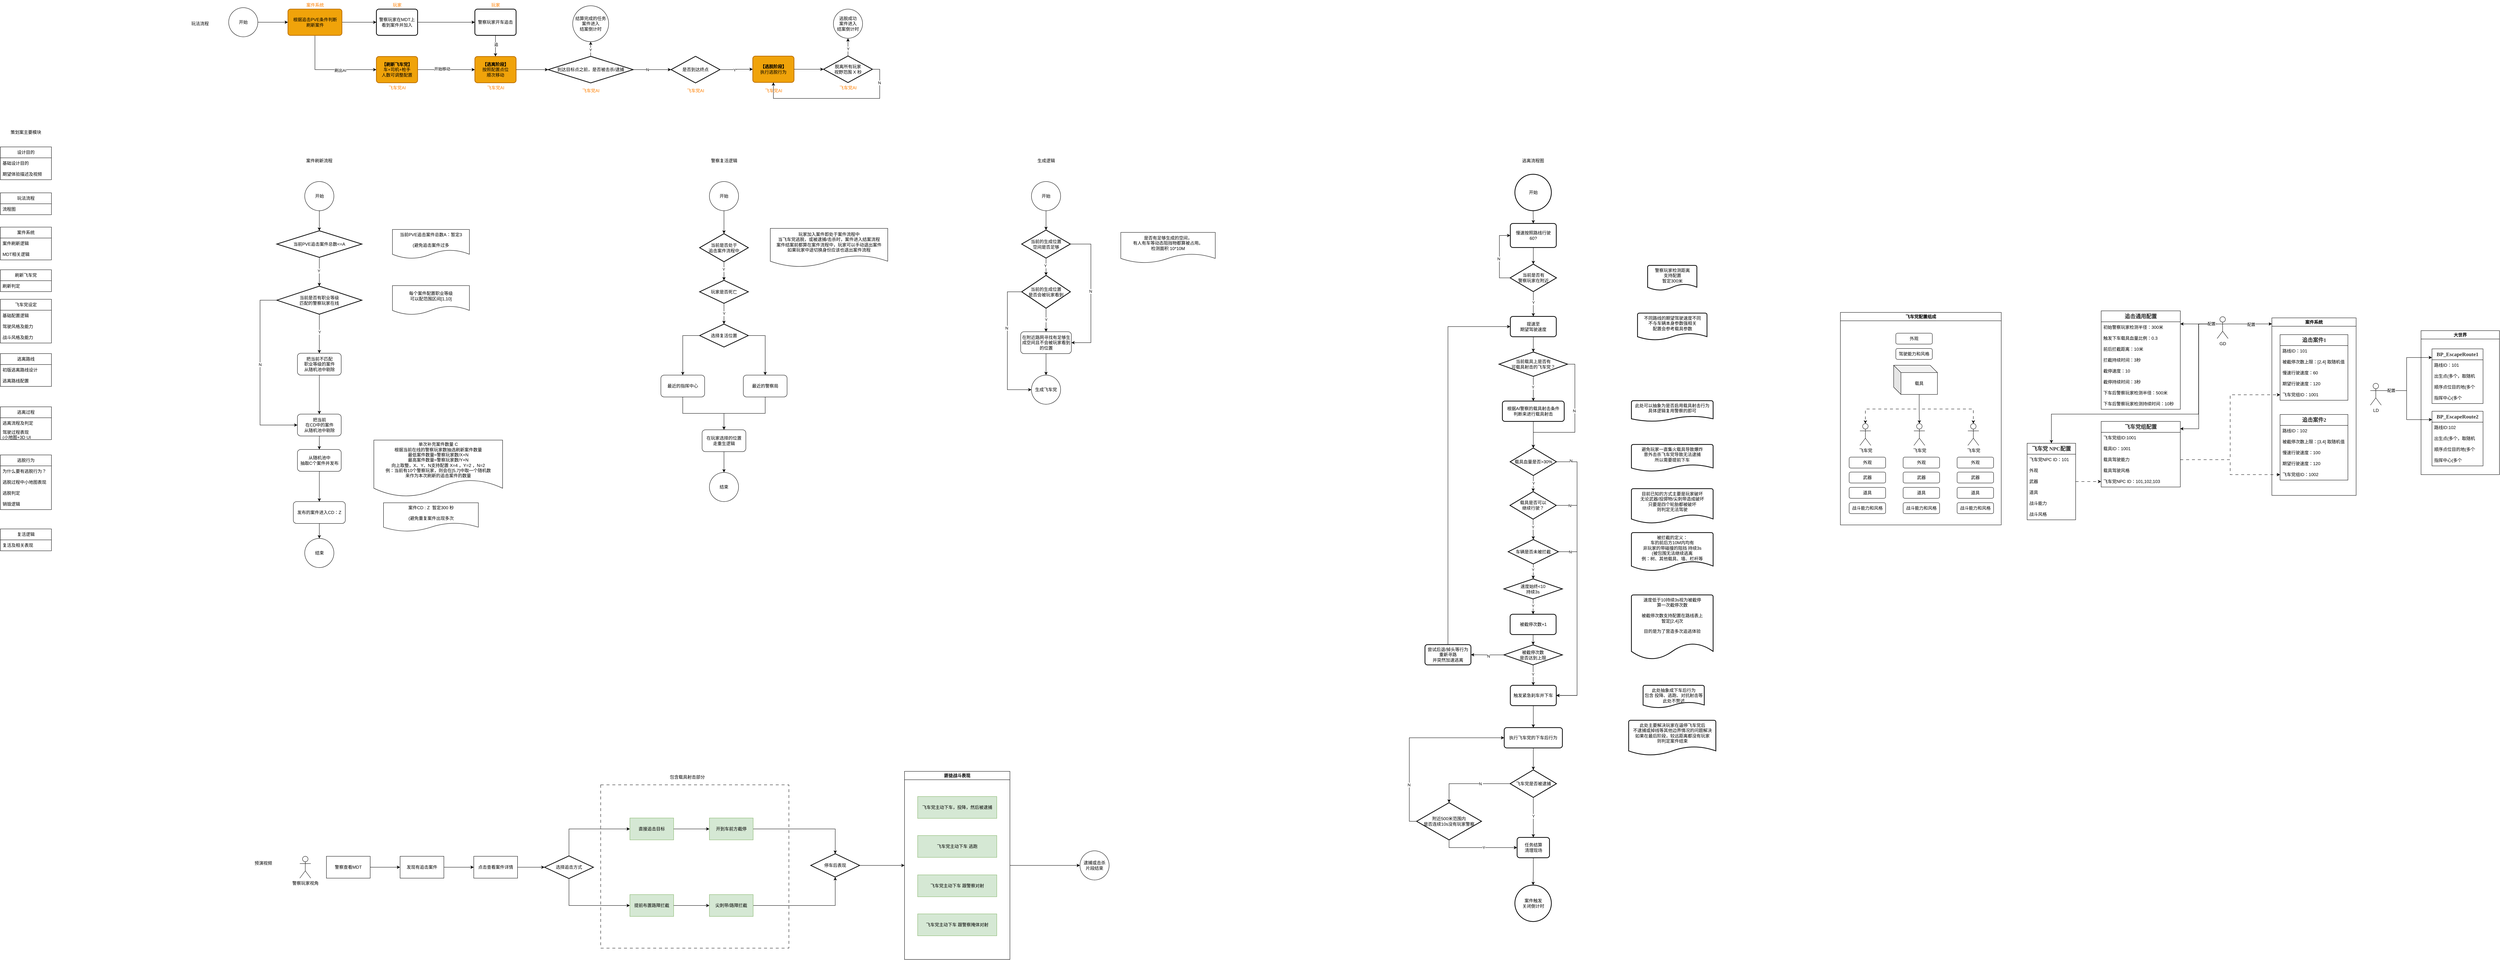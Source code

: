<mxfile version="26.2.12">
  <diagram name="第 1 页" id="Fj61eVcG0aGDND_bpaBV">
    <mxGraphModel dx="2577" dy="1561" grid="0" gridSize="10" guides="1" tooltips="1" connect="1" arrows="1" fold="1" page="0" pageScale="1" pageWidth="827" pageHeight="1169" math="0" shadow="0">
      <root>
        <mxCell id="0" />
        <mxCell id="1" parent="0" />
        <mxCell id="xqteLKSzbmbyBGJADgs4-27" value="大世界" style="swimlane;whiteSpace=wrap;html=1;" vertex="1" parent="1">
          <mxGeometry x="6303" y="660" width="215" height="395" as="geometry" />
        </mxCell>
        <mxCell id="xqteLKSzbmbyBGJADgs4-3" value="&lt;div style=&quot;font-size: medium; text-align: start;&quot; data-hash=&quot;dfb1e42fd19c118de8a3124cfd5131fb&quot; data-version=&quot;3.0.0&quot;&gt;&lt;/div&gt;&lt;div style=&quot;font-size: medium; text-align: start;&quot; class=&quot;section&quot;&gt;&lt;p style=&quot;margin: 3pt 0pt; font-family: 等线; font-size: 12pt; line-height: 1.3;&quot; class=&quot;paragraph text-align-type-left&quot;&gt;&lt;span style=&quot;font-size: 11pt; font-weight: bold; color: rgb(51, 51, 51); letter-spacing: 0pt; vertical-align: baseline;&quot; data-font-family=&quot;default&quot;&gt;BP_EscapeRoute1&lt;/span&gt;&lt;/p&gt;&lt;/div&gt;" style="swimlane;fontStyle=0;childLayout=stackLayout;horizontal=1;startSize=30;horizontalStack=0;resizeParent=1;resizeParentMax=0;resizeLast=0;collapsible=1;marginBottom=0;whiteSpace=wrap;html=1;" vertex="1" parent="xqteLKSzbmbyBGJADgs4-27">
          <mxGeometry x="30" y="50" width="140" height="150" as="geometry" />
        </mxCell>
        <mxCell id="xqteLKSzbmbyBGJADgs4-28" value="路线ID：101" style="text;strokeColor=none;fillColor=none;align=left;verticalAlign=middle;spacingLeft=4;spacingRight=4;overflow=hidden;points=[[0,0.5],[1,0.5]];portConstraint=eastwest;rotatable=0;whiteSpace=wrap;html=1;" vertex="1" parent="xqteLKSzbmbyBGJADgs4-3">
          <mxGeometry y="30" width="140" height="30" as="geometry" />
        </mxCell>
        <mxCell id="xqteLKSzbmbyBGJADgs4-4" value="出生点(多个，取随机" style="text;strokeColor=none;fillColor=none;align=left;verticalAlign=middle;spacingLeft=4;spacingRight=4;overflow=hidden;points=[[0,0.5],[1,0.5]];portConstraint=eastwest;rotatable=0;whiteSpace=wrap;html=1;" vertex="1" parent="xqteLKSzbmbyBGJADgs4-3">
          <mxGeometry y="60" width="140" height="30" as="geometry" />
        </mxCell>
        <mxCell id="xqteLKSzbmbyBGJADgs4-5" value="顺序点位目的地(多个" style="text;strokeColor=none;fillColor=none;align=left;verticalAlign=middle;spacingLeft=4;spacingRight=4;overflow=hidden;points=[[0,0.5],[1,0.5]];portConstraint=eastwest;rotatable=0;whiteSpace=wrap;html=1;" vertex="1" parent="xqteLKSzbmbyBGJADgs4-3">
          <mxGeometry y="90" width="140" height="30" as="geometry" />
        </mxCell>
        <mxCell id="xqteLKSzbmbyBGJADgs4-6" value="指挥中心(多个" style="text;strokeColor=none;fillColor=none;align=left;verticalAlign=middle;spacingLeft=4;spacingRight=4;overflow=hidden;points=[[0,0.5],[1,0.5]];portConstraint=eastwest;rotatable=0;whiteSpace=wrap;html=1;" vertex="1" parent="xqteLKSzbmbyBGJADgs4-3">
          <mxGeometry y="120" width="140" height="30" as="geometry" />
        </mxCell>
        <mxCell id="bP38wD7Q0idlnA3Jdsdp-37" value="" style="rounded=0;whiteSpace=wrap;html=1;fillColor=none;dashed=1;dashPattern=8 8;" parent="1" vertex="1">
          <mxGeometry x="1312" y="1906" width="516" height="448" as="geometry" />
        </mxCell>
        <mxCell id="lBdk9qtxuzmNU9C4Q0Ab-1" value="开始" style="ellipse;whiteSpace=wrap;html=1;aspect=fixed;" parent="1" vertex="1">
          <mxGeometry x="500.5" y="251" width="80" height="80" as="geometry" />
        </mxCell>
        <mxCell id="lBdk9qtxuzmNU9C4Q0Ab-4" style="edgeStyle=orthogonalEdgeStyle;rounded=0;orthogonalLoop=1;jettySize=auto;html=1;exitX=0.5;exitY=1;exitDx=0;exitDy=0;entryX=0.5;entryY=0;entryDx=0;entryDy=0;entryPerimeter=0;" parent="1" source="lBdk9qtxuzmNU9C4Q0Ab-1" target="lBdk9qtxuzmNU9C4Q0Ab-5" edge="1">
          <mxGeometry relative="1" as="geometry" />
        </mxCell>
        <mxCell id="lBdk9qtxuzmNU9C4Q0Ab-5" value="当前PVE追击案件总数&amp;lt;=A" style="strokeWidth=2;html=1;shape=mxgraph.flowchart.decision;whiteSpace=wrap;" parent="1" vertex="1">
          <mxGeometry x="424" y="386" width="233" height="73" as="geometry" />
        </mxCell>
        <mxCell id="lBdk9qtxuzmNU9C4Q0Ab-6" value="当前PVE追击案件总数A：暂定3&lt;div&gt;&lt;br&gt;&lt;/div&gt;&lt;div&gt;(避免追击案件过多&lt;/div&gt;" style="shape=document;whiteSpace=wrap;html=1;boundedLbl=1;" parent="1" vertex="1">
          <mxGeometry x="741" y="382.5" width="211" height="80" as="geometry" />
        </mxCell>
        <mxCell id="-TOpqSOfv_H1Qqij2RZm-7" style="edgeStyle=orthogonalEdgeStyle;rounded=0;orthogonalLoop=1;jettySize=auto;html=1;exitX=0.5;exitY=1;exitDx=0;exitDy=0;exitPerimeter=0;entryX=0.5;entryY=0;entryDx=0;entryDy=0;" parent="1" source="-TOpqSOfv_H1Qqij2RZm-1" target="Y34pRE13ypVC61gBzhvJ-32" edge="1">
          <mxGeometry relative="1" as="geometry">
            <mxPoint x="540.5" y="991" as="targetPoint" />
          </mxGeometry>
        </mxCell>
        <mxCell id="Y34pRE13ypVC61gBzhvJ-35" value="Y" style="edgeLabel;html=1;align=center;verticalAlign=middle;resizable=0;points=[];" parent="-TOpqSOfv_H1Qqij2RZm-7" vertex="1" connectable="0">
          <mxGeometry x="-0.098" relative="1" as="geometry">
            <mxPoint as="offset" />
          </mxGeometry>
        </mxCell>
        <mxCell id="Y34pRE13ypVC61gBzhvJ-39" style="edgeStyle=orthogonalEdgeStyle;rounded=0;orthogonalLoop=1;jettySize=auto;html=1;exitX=0;exitY=0.5;exitDx=0;exitDy=0;exitPerimeter=0;entryX=0;entryY=0.5;entryDx=0;entryDy=0;" parent="1" source="-TOpqSOfv_H1Qqij2RZm-1" target="Y34pRE13ypVC61gBzhvJ-36" edge="1">
          <mxGeometry relative="1" as="geometry">
            <Array as="points">
              <mxPoint x="378" y="576" />
              <mxPoint x="378" y="919" />
            </Array>
          </mxGeometry>
        </mxCell>
        <mxCell id="Y34pRE13ypVC61gBzhvJ-47" value="N" style="edgeLabel;html=1;align=center;verticalAlign=middle;resizable=0;points=[];" parent="Y34pRE13ypVC61gBzhvJ-39" vertex="1" connectable="0">
          <mxGeometry x="-0.096" y="-3" relative="1" as="geometry">
            <mxPoint x="3" as="offset" />
          </mxGeometry>
        </mxCell>
        <mxCell id="-TOpqSOfv_H1Qqij2RZm-1" value="当前是否有职业等级&lt;div&gt;匹配的警察玩家在线&lt;/div&gt;" style="strokeWidth=2;html=1;shape=mxgraph.flowchart.decision;whiteSpace=wrap;" parent="1" vertex="1">
          <mxGeometry x="424" y="538" width="233" height="77" as="geometry" />
        </mxCell>
        <mxCell id="-TOpqSOfv_H1Qqij2RZm-2" style="edgeStyle=orthogonalEdgeStyle;rounded=0;orthogonalLoop=1;jettySize=auto;html=1;exitX=0.5;exitY=1;exitDx=0;exitDy=0;exitPerimeter=0;entryX=0.5;entryY=0;entryDx=0;entryDy=0;entryPerimeter=0;" parent="1" source="lBdk9qtxuzmNU9C4Q0Ab-5" target="-TOpqSOfv_H1Qqij2RZm-1" edge="1">
          <mxGeometry relative="1" as="geometry">
            <mxPoint x="540.5" y="465" as="sourcePoint" />
          </mxGeometry>
        </mxCell>
        <mxCell id="-TOpqSOfv_H1Qqij2RZm-3" value="Y" style="edgeLabel;html=1;align=center;verticalAlign=middle;resizable=0;points=[];" parent="-TOpqSOfv_H1Qqij2RZm-2" vertex="1" connectable="0">
          <mxGeometry x="-0.072" y="-2" relative="1" as="geometry">
            <mxPoint as="offset" />
          </mxGeometry>
        </mxCell>
        <mxCell id="-TOpqSOfv_H1Qqij2RZm-4" value="每个案件配置职业等级&lt;div&gt;可以配范围区间&lt;span style=&quot;background-color: transparent; color: light-dark(rgb(0, 0, 0), rgb(255, 255, 255));&quot;&gt;[1,10]&lt;/span&gt;&lt;/div&gt;" style="shape=document;whiteSpace=wrap;html=1;boundedLbl=1;" parent="1" vertex="1">
          <mxGeometry x="741" y="536.5" width="211" height="80" as="geometry" />
        </mxCell>
        <mxCell id="-TOpqSOfv_H1Qqij2RZm-16" style="edgeStyle=orthogonalEdgeStyle;rounded=0;orthogonalLoop=1;jettySize=auto;html=1;exitX=1;exitY=0.5;exitDx=0;exitDy=0;entryX=0;entryY=0.5;entryDx=0;entryDy=0;" parent="1" source="-TOpqSOfv_H1Qqij2RZm-14" target="-TOpqSOfv_H1Qqij2RZm-15" edge="1">
          <mxGeometry relative="1" as="geometry" />
        </mxCell>
        <mxCell id="-TOpqSOfv_H1Qqij2RZm-14" value="开始" style="ellipse;whiteSpace=wrap;html=1;aspect=fixed;" parent="1" vertex="1">
          <mxGeometry x="292" y="-226" width="80" height="80" as="geometry" />
        </mxCell>
        <mxCell id="-TOpqSOfv_H1Qqij2RZm-17" style="edgeStyle=orthogonalEdgeStyle;rounded=0;orthogonalLoop=1;jettySize=auto;html=1;exitX=1;exitY=0.5;exitDx=0;exitDy=0;entryX=0;entryY=0.5;entryDx=0;entryDy=0;" parent="1" source="-TOpqSOfv_H1Qqij2RZm-15" target="-TOpqSOfv_H1Qqij2RZm-18" edge="1">
          <mxGeometry relative="1" as="geometry">
            <mxPoint x="670.69" y="-185.966" as="targetPoint" />
          </mxGeometry>
        </mxCell>
        <mxCell id="-TOpqSOfv_H1Qqij2RZm-25" style="edgeStyle=orthogonalEdgeStyle;rounded=0;orthogonalLoop=1;jettySize=auto;html=1;exitX=0.5;exitY=1;exitDx=0;exitDy=0;entryX=0;entryY=0.5;entryDx=0;entryDy=0;" parent="1" source="-TOpqSOfv_H1Qqij2RZm-15" target="-TOpqSOfv_H1Qqij2RZm-21" edge="1">
          <mxGeometry relative="1" as="geometry" />
        </mxCell>
        <mxCell id="-TOpqSOfv_H1Qqij2RZm-26" value="刷出AI" style="edgeLabel;html=1;align=center;verticalAlign=middle;resizable=0;points=[];" parent="-TOpqSOfv_H1Qqij2RZm-25" vertex="1" connectable="0">
          <mxGeometry x="0.243" y="-2" relative="1" as="geometry">
            <mxPoint as="offset" />
          </mxGeometry>
        </mxCell>
        <mxCell id="-TOpqSOfv_H1Qqij2RZm-15" value="&lt;div&gt;根据追击PVE条件判断&lt;/div&gt;&lt;div&gt;刷新案件&lt;/div&gt;" style="rounded=1;whiteSpace=wrap;html=1;absoluteArcSize=1;arcSize=14;strokeWidth=2;fillColor=#f0a30a;strokeColor=#BD7000;fontColor=#000000;" parent="1" vertex="1">
          <mxGeometry x="454.5" y="-222" width="148" height="72" as="geometry" />
        </mxCell>
        <mxCell id="-TOpqSOfv_H1Qqij2RZm-31" style="edgeStyle=orthogonalEdgeStyle;rounded=0;orthogonalLoop=1;jettySize=auto;html=1;exitX=1;exitY=0.5;exitDx=0;exitDy=0;entryX=0;entryY=0.5;entryDx=0;entryDy=0;" parent="1" source="-TOpqSOfv_H1Qqij2RZm-18" target="-TOpqSOfv_H1Qqij2RZm-30" edge="1">
          <mxGeometry relative="1" as="geometry" />
        </mxCell>
        <mxCell id="-TOpqSOfv_H1Qqij2RZm-18" value="警察玩家在MDT上&lt;div&gt;看到案件并加入&lt;/div&gt;" style="rounded=1;whiteSpace=wrap;html=1;absoluteArcSize=1;arcSize=14;strokeWidth=2;" parent="1" vertex="1">
          <mxGeometry x="697" y="-222" width="113" height="72" as="geometry" />
        </mxCell>
        <mxCell id="-TOpqSOfv_H1Qqij2RZm-19" value="&lt;span style=&quot;font-family: Helvetica; font-size: 12px; font-style: normal; font-variant-ligatures: normal; font-variant-caps: normal; font-weight: 400; letter-spacing: normal; orphans: 2; text-indent: 0px; text-transform: none; widows: 2; word-spacing: 0px; -webkit-text-stroke-width: 0px; white-space: normal; background-color: rgb(255, 255, 255); text-decoration-thickness: initial; text-decoration-style: initial; text-decoration-color: initial; float: none; display: inline !important;&quot;&gt;案件系统&lt;/span&gt;" style="text;whiteSpace=wrap;html=1;align=center;fontColor=#FF8000;" parent="1" vertex="1">
          <mxGeometry x="490.5" y="-247" width="76" height="25" as="geometry" />
        </mxCell>
        <mxCell id="-TOpqSOfv_H1Qqij2RZm-20" value="&lt;span style=&quot;font-family: Helvetica; font-size: 12px; font-style: normal; font-variant-ligatures: normal; font-variant-caps: normal; font-weight: 400; letter-spacing: normal; orphans: 2; text-indent: 0px; text-transform: none; widows: 2; word-spacing: 0px; -webkit-text-stroke-width: 0px; white-space: normal; background-color: rgb(255, 255, 255); text-decoration-thickness: initial; text-decoration-style: initial; text-decoration-color: initial; float: none; display: inline !important;&quot;&gt;玩家&lt;/span&gt;" style="text;whiteSpace=wrap;html=1;align=center;fontColor=#FF8000;" parent="1" vertex="1">
          <mxGeometry x="715.5" y="-247" width="76" height="25" as="geometry" />
        </mxCell>
        <mxCell id="-TOpqSOfv_H1Qqij2RZm-28" style="edgeStyle=orthogonalEdgeStyle;rounded=0;orthogonalLoop=1;jettySize=auto;html=1;exitX=1;exitY=0.5;exitDx=0;exitDy=0;entryX=0;entryY=0.5;entryDx=0;entryDy=0;" parent="1" source="-TOpqSOfv_H1Qqij2RZm-21" target="-TOpqSOfv_H1Qqij2RZm-27" edge="1">
          <mxGeometry relative="1" as="geometry" />
        </mxCell>
        <mxCell id="-TOpqSOfv_H1Qqij2RZm-35" value="开始移动" style="edgeLabel;html=1;align=center;verticalAlign=middle;resizable=0;points=[];" parent="-TOpqSOfv_H1Qqij2RZm-28" vertex="1" connectable="0">
          <mxGeometry x="-0.15" y="2" relative="1" as="geometry">
            <mxPoint as="offset" />
          </mxGeometry>
        </mxCell>
        <mxCell id="-TOpqSOfv_H1Qqij2RZm-21" value="&lt;div&gt;&lt;b&gt;【&lt;/b&gt;&lt;b style=&quot;background-color: transparent; color: light-dark(rgb(0, 0, 0), rgb(237, 237, 237));&quot;&gt;刷新飞车党&lt;/b&gt;&lt;b style=&quot;background-color: transparent; color: light-dark(rgb(0, 0, 0), rgb(237, 237, 237));&quot;&gt;】&lt;/b&gt;&lt;/div&gt;&lt;div&gt;车+司机+枪手&lt;/div&gt;&lt;div&gt;人数可调整配置&lt;/div&gt;" style="rounded=1;whiteSpace=wrap;html=1;absoluteArcSize=1;arcSize=14;strokeWidth=2;fillColor=#f0a30a;fontColor=#000000;strokeColor=#BD7000;" parent="1" vertex="1">
          <mxGeometry x="697" y="-92" width="113" height="72" as="geometry" />
        </mxCell>
        <mxCell id="-TOpqSOfv_H1Qqij2RZm-23" value="飞车党AI" style="text;whiteSpace=wrap;html=1;align=center;fontColor=#FF8000;" parent="1" vertex="1">
          <mxGeometry x="715.5" y="-20" width="76" height="25" as="geometry" />
        </mxCell>
        <mxCell id="-TOpqSOfv_H1Qqij2RZm-27" value="&lt;div&gt;&lt;b&gt;【逃离阶段】&lt;/b&gt;&lt;/div&gt;按照配置点位&lt;div&gt;顺次移动&lt;/div&gt;" style="rounded=1;whiteSpace=wrap;html=1;absoluteArcSize=1;arcSize=14;strokeWidth=2;fillColor=#f0a30a;fontColor=#000000;strokeColor=#BD7000;" parent="1" vertex="1">
          <mxGeometry x="967" y="-92" width="113" height="72" as="geometry" />
        </mxCell>
        <mxCell id="-TOpqSOfv_H1Qqij2RZm-29" value="飞车党AI" style="text;whiteSpace=wrap;html=1;align=center;fontColor=#FF8000;" parent="1" vertex="1">
          <mxGeometry x="985.5" y="-20" width="76" height="25" as="geometry" />
        </mxCell>
        <mxCell id="-TOpqSOfv_H1Qqij2RZm-33" style="edgeStyle=orthogonalEdgeStyle;rounded=0;orthogonalLoop=1;jettySize=auto;html=1;exitX=0.5;exitY=1;exitDx=0;exitDy=0;entryX=0.5;entryY=0;entryDx=0;entryDy=0;" parent="1" source="-TOpqSOfv_H1Qqij2RZm-30" target="-TOpqSOfv_H1Qqij2RZm-27" edge="1">
          <mxGeometry relative="1" as="geometry" />
        </mxCell>
        <mxCell id="-TOpqSOfv_H1Qqij2RZm-34" value="追" style="edgeLabel;html=1;align=center;verticalAlign=middle;resizable=0;points=[];" parent="-TOpqSOfv_H1Qqij2RZm-33" vertex="1" connectable="0">
          <mxGeometry x="-0.148" y="1" relative="1" as="geometry">
            <mxPoint as="offset" />
          </mxGeometry>
        </mxCell>
        <mxCell id="-TOpqSOfv_H1Qqij2RZm-30" value="警察玩家开车追击" style="rounded=1;whiteSpace=wrap;html=1;absoluteArcSize=1;arcSize=14;strokeWidth=2;" parent="1" vertex="1">
          <mxGeometry x="967" y="-222" width="113" height="72" as="geometry" />
        </mxCell>
        <mxCell id="-TOpqSOfv_H1Qqij2RZm-32" value="&lt;span style=&quot;font-family: Helvetica; font-size: 12px; font-style: normal; font-variant-ligatures: normal; font-variant-caps: normal; font-weight: 400; letter-spacing: normal; orphans: 2; text-indent: 0px; text-transform: none; widows: 2; word-spacing: 0px; -webkit-text-stroke-width: 0px; white-space: normal; background-color: rgb(255, 255, 255); text-decoration-thickness: initial; text-decoration-style: initial; text-decoration-color: initial; float: none; display: inline !important;&quot;&gt;玩家&lt;/span&gt;" style="text;whiteSpace=wrap;html=1;align=center;fontColor=#FF8000;" parent="1" vertex="1">
          <mxGeometry x="985.5" y="-247" width="76" height="25" as="geometry" />
        </mxCell>
        <mxCell id="Y34pRE13ypVC61gBzhvJ-1" style="edgeStyle=orthogonalEdgeStyle;rounded=0;orthogonalLoop=1;jettySize=auto;html=1;exitX=1;exitY=0.5;exitDx=0;exitDy=0;exitPerimeter=0;entryX=0;entryY=0.5;entryDx=0;entryDy=0;entryPerimeter=0;" parent="1" source="-TOpqSOfv_H1Qqij2RZm-36" target="Y34pRE13ypVC61gBzhvJ-2" edge="1">
          <mxGeometry relative="1" as="geometry">
            <mxPoint x="1538.8" y="-55.8" as="targetPoint" />
          </mxGeometry>
        </mxCell>
        <mxCell id="Y34pRE13ypVC61gBzhvJ-3" value="N" style="edgeLabel;html=1;align=center;verticalAlign=middle;resizable=0;points=[];" parent="Y34pRE13ypVC61gBzhvJ-1" vertex="1" connectable="0">
          <mxGeometry x="-0.263" relative="1" as="geometry">
            <mxPoint as="offset" />
          </mxGeometry>
        </mxCell>
        <mxCell id="Y34pRE13ypVC61gBzhvJ-6" style="edgeStyle=orthogonalEdgeStyle;rounded=0;orthogonalLoop=1;jettySize=auto;html=1;exitX=0.5;exitY=0;exitDx=0;exitDy=0;exitPerimeter=0;entryX=0.5;entryY=1;entryDx=0;entryDy=0;" parent="1" source="-TOpqSOfv_H1Qqij2RZm-36" target="Y34pRE13ypVC61gBzhvJ-5" edge="1">
          <mxGeometry relative="1" as="geometry" />
        </mxCell>
        <mxCell id="Y34pRE13ypVC61gBzhvJ-22" value="Y" style="edgeLabel;html=1;align=center;verticalAlign=middle;resizable=0;points=[];" parent="Y34pRE13ypVC61gBzhvJ-6" vertex="1" connectable="0">
          <mxGeometry x="-0.131" y="1" relative="1" as="geometry">
            <mxPoint as="offset" />
          </mxGeometry>
        </mxCell>
        <mxCell id="-TOpqSOfv_H1Qqij2RZm-36" value="到达目标点之前，是否被击杀/逮捕" style="strokeWidth=2;html=1;shape=mxgraph.flowchart.decision;whiteSpace=wrap;" parent="1" vertex="1">
          <mxGeometry x="1168" y="-92.5" width="233" height="73" as="geometry" />
        </mxCell>
        <mxCell id="-TOpqSOfv_H1Qqij2RZm-37" style="edgeStyle=orthogonalEdgeStyle;rounded=0;orthogonalLoop=1;jettySize=auto;html=1;exitX=1;exitY=0.5;exitDx=0;exitDy=0;entryX=0;entryY=0.5;entryDx=0;entryDy=0;entryPerimeter=0;" parent="1" source="-TOpqSOfv_H1Qqij2RZm-27" target="-TOpqSOfv_H1Qqij2RZm-36" edge="1">
          <mxGeometry relative="1" as="geometry" />
        </mxCell>
        <mxCell id="Y34pRE13ypVC61gBzhvJ-8" style="edgeStyle=orthogonalEdgeStyle;rounded=0;orthogonalLoop=1;jettySize=auto;html=1;exitX=1;exitY=0.5;exitDx=0;exitDy=0;exitPerimeter=0;entryX=0;entryY=0.5;entryDx=0;entryDy=0;" parent="1" source="Y34pRE13ypVC61gBzhvJ-2" target="Y34pRE13ypVC61gBzhvJ-9" edge="1">
          <mxGeometry relative="1" as="geometry">
            <mxPoint x="1950.23" y="-56.31" as="targetPoint" />
          </mxGeometry>
        </mxCell>
        <mxCell id="mLR14thL2u2HEynv0ROb-53" value="Y" style="edgeLabel;html=1;align=center;verticalAlign=middle;resizable=0;points=[];" parent="Y34pRE13ypVC61gBzhvJ-8" vertex="1" connectable="0">
          <mxGeometry x="-0.114" y="-1" relative="1" as="geometry">
            <mxPoint x="-1" as="offset" />
          </mxGeometry>
        </mxCell>
        <mxCell id="Y34pRE13ypVC61gBzhvJ-2" value="是否到达终点" style="strokeWidth=2;html=1;shape=mxgraph.flowchart.decision;whiteSpace=wrap;" parent="1" vertex="1">
          <mxGeometry x="1505" y="-92.5" width="134" height="73" as="geometry" />
        </mxCell>
        <mxCell id="Y34pRE13ypVC61gBzhvJ-5" value="结算完成的任务&lt;br&gt;&lt;div&gt;案件进入&lt;/div&gt;&lt;div&gt;&lt;span style=&quot;background-color: transparent; color: light-dark(rgb(0, 0, 0), rgb(255, 255, 255));&quot;&gt;结案&lt;/span&gt;倒计时&lt;/div&gt;" style="ellipse;whiteSpace=wrap;html=1;aspect=fixed;" parent="1" vertex="1">
          <mxGeometry x="1235.19" y="-231.31" width="98.62" height="98.62" as="geometry" />
        </mxCell>
        <mxCell id="Y34pRE13ypVC61gBzhvJ-9" value="&lt;div&gt;&lt;b&gt;【逃脱阶段】&lt;/b&gt;&lt;/div&gt;执行逃脱行为" style="rounded=1;whiteSpace=wrap;html=1;absoluteArcSize=1;arcSize=14;strokeWidth=2;fillColor=#f0a30a;fontColor=#000000;strokeColor=#BD7000;" parent="1" vertex="1">
          <mxGeometry x="1729" y="-93" width="113" height="72" as="geometry" />
        </mxCell>
        <mxCell id="Y34pRE13ypVC61gBzhvJ-17" style="edgeStyle=orthogonalEdgeStyle;rounded=0;orthogonalLoop=1;jettySize=auto;html=1;exitX=1;exitY=0.5;exitDx=0;exitDy=0;exitPerimeter=0;entryX=0.5;entryY=1;entryDx=0;entryDy=0;" parent="1" source="Y34pRE13ypVC61gBzhvJ-10" target="Y34pRE13ypVC61gBzhvJ-9" edge="1">
          <mxGeometry relative="1" as="geometry">
            <Array as="points">
              <mxPoint x="2077" y="-57" />
              <mxPoint x="2077" y="23" />
              <mxPoint x="1786" y="23" />
            </Array>
          </mxGeometry>
        </mxCell>
        <mxCell id="Y34pRE13ypVC61gBzhvJ-18" value="N" style="edgeLabel;html=1;align=center;verticalAlign=middle;resizable=0;points=[];" parent="Y34pRE13ypVC61gBzhvJ-17" vertex="1" connectable="0">
          <mxGeometry x="-0.741" y="-1" relative="1" as="geometry">
            <mxPoint as="offset" />
          </mxGeometry>
        </mxCell>
        <mxCell id="Y34pRE13ypVC61gBzhvJ-20" style="edgeStyle=orthogonalEdgeStyle;rounded=0;orthogonalLoop=1;jettySize=auto;html=1;exitX=0.5;exitY=0;exitDx=0;exitDy=0;exitPerimeter=0;" parent="1" source="Y34pRE13ypVC61gBzhvJ-10" target="Y34pRE13ypVC61gBzhvJ-19" edge="1">
          <mxGeometry relative="1" as="geometry" />
        </mxCell>
        <mxCell id="Y34pRE13ypVC61gBzhvJ-24" value="Y" style="edgeLabel;html=1;align=center;verticalAlign=middle;resizable=0;points=[];" parent="Y34pRE13ypVC61gBzhvJ-20" vertex="1" connectable="0">
          <mxGeometry x="-0.136" y="3" relative="1" as="geometry">
            <mxPoint x="3" y="1" as="offset" />
          </mxGeometry>
        </mxCell>
        <mxCell id="Y34pRE13ypVC61gBzhvJ-10" value="脱离所有玩家&lt;div&gt;视野范围 X 秒&lt;/div&gt;" style="strokeWidth=2;html=1;shape=mxgraph.flowchart.decision;whiteSpace=wrap;" parent="1" vertex="1">
          <mxGeometry x="1923" y="-93.5" width="134" height="73" as="geometry" />
        </mxCell>
        <mxCell id="Y34pRE13ypVC61gBzhvJ-11" style="edgeStyle=orthogonalEdgeStyle;rounded=0;orthogonalLoop=1;jettySize=auto;html=1;exitX=1;exitY=0.5;exitDx=0;exitDy=0;entryX=0;entryY=0.5;entryDx=0;entryDy=0;entryPerimeter=0;" parent="1" source="Y34pRE13ypVC61gBzhvJ-9" target="Y34pRE13ypVC61gBzhvJ-10" edge="1">
          <mxGeometry relative="1" as="geometry" />
        </mxCell>
        <mxCell id="Y34pRE13ypVC61gBzhvJ-19" value="逃脱成功&lt;div&gt;案件进入&lt;/div&gt;&lt;div&gt;结案倒计时&lt;/div&gt;" style="ellipse;whiteSpace=wrap;html=1;aspect=fixed;" parent="1" vertex="1">
          <mxGeometry x="1950" y="-222" width="80" height="80" as="geometry" />
        </mxCell>
        <mxCell id="Y34pRE13ypVC61gBzhvJ-21" value="飞车党AI" style="text;whiteSpace=wrap;html=1;align=center;fontColor=#FF8000;" parent="1" vertex="1">
          <mxGeometry x="1246.5" y="-12" width="76" height="25" as="geometry" />
        </mxCell>
        <mxCell id="Y34pRE13ypVC61gBzhvJ-23" value="飞车党AI" style="text;whiteSpace=wrap;html=1;align=center;fontColor=#FF8000;" parent="1" vertex="1">
          <mxGeometry x="1534" y="-12" width="76" height="25" as="geometry" />
        </mxCell>
        <mxCell id="Y34pRE13ypVC61gBzhvJ-25" value="飞车党AI" style="text;whiteSpace=wrap;html=1;align=center;fontColor=#FF8000;" parent="1" vertex="1">
          <mxGeometry x="1747.5" y="-12" width="76" height="25" as="geometry" />
        </mxCell>
        <mxCell id="Y34pRE13ypVC61gBzhvJ-26" value="飞车党AI" style="text;whiteSpace=wrap;html=1;align=center;fontColor=#FF8000;" parent="1" vertex="1">
          <mxGeometry x="1952" y="-20" width="76" height="25" as="geometry" />
        </mxCell>
        <mxCell id="Y34pRE13ypVC61gBzhvJ-30" value="单次补充案件数量 C&lt;div&gt;根据当前在线的警察玩家数抽选刷新案件数量&lt;/div&gt;&lt;div&gt;最低案件数量=警察玩家数/X+N&lt;/div&gt;&lt;div&gt;最高案件数量=警察玩家数/Y+N&lt;/div&gt;&lt;div&gt;向上取整，X、Y、N支持配置 X=4 ，Y=2 ，N=2&lt;/div&gt;&lt;div&gt;例：当前有10个警察玩家，则会在[5,7]中取一个随机数&lt;/div&gt;&lt;div&gt;来作为本次刷新的追击案件的数量&lt;/div&gt;" style="shape=document;whiteSpace=wrap;html=1;boundedLbl=1;" parent="1" vertex="1">
          <mxGeometry x="690" y="960.31" width="353" height="155.38" as="geometry" />
        </mxCell>
        <mxCell id="Y34pRE13ypVC61gBzhvJ-38" style="edgeStyle=orthogonalEdgeStyle;rounded=0;orthogonalLoop=1;jettySize=auto;html=1;exitX=0.5;exitY=1;exitDx=0;exitDy=0;entryX=0.5;entryY=0;entryDx=0;entryDy=0;" parent="1" source="Y34pRE13ypVC61gBzhvJ-32" target="Y34pRE13ypVC61gBzhvJ-36" edge="1">
          <mxGeometry relative="1" as="geometry" />
        </mxCell>
        <mxCell id="Y34pRE13ypVC61gBzhvJ-32" value="把当前不匹配&lt;div&gt;职业等级的案件&lt;/div&gt;&lt;div&gt;从随机池中剔除&lt;/div&gt;" style="rounded=1;whiteSpace=wrap;html=1;" parent="1" vertex="1">
          <mxGeometry x="480.5" y="722" width="120" height="60" as="geometry" />
        </mxCell>
        <mxCell id="Y34pRE13ypVC61gBzhvJ-41" style="edgeStyle=orthogonalEdgeStyle;rounded=0;orthogonalLoop=1;jettySize=auto;html=1;exitX=0.5;exitY=1;exitDx=0;exitDy=0;entryX=0.5;entryY=0;entryDx=0;entryDy=0;" parent="1" source="Y34pRE13ypVC61gBzhvJ-36" target="Y34pRE13ypVC61gBzhvJ-40" edge="1">
          <mxGeometry relative="1" as="geometry" />
        </mxCell>
        <mxCell id="Y34pRE13ypVC61gBzhvJ-36" value="把当前&lt;div&gt;在CD中的案件&lt;/div&gt;&lt;div&gt;从随机池中剔除&lt;/div&gt;" style="rounded=1;whiteSpace=wrap;html=1;" parent="1" vertex="1">
          <mxGeometry x="480.5" y="889" width="120" height="60" as="geometry" />
        </mxCell>
        <mxCell id="Y34pRE13ypVC61gBzhvJ-43" style="edgeStyle=orthogonalEdgeStyle;rounded=0;orthogonalLoop=1;jettySize=auto;html=1;exitX=0.5;exitY=1;exitDx=0;exitDy=0;entryX=0.5;entryY=0;entryDx=0;entryDy=0;" parent="1" source="Y34pRE13ypVC61gBzhvJ-40" target="Y34pRE13ypVC61gBzhvJ-42" edge="1">
          <mxGeometry relative="1" as="geometry" />
        </mxCell>
        <mxCell id="Y34pRE13ypVC61gBzhvJ-40" value="从随机池中&lt;div&gt;抽取C个案件并发布&lt;/div&gt;" style="rounded=1;whiteSpace=wrap;html=1;" parent="1" vertex="1">
          <mxGeometry x="480.5" y="986" width="120" height="60" as="geometry" />
        </mxCell>
        <mxCell id="Y34pRE13ypVC61gBzhvJ-46" style="edgeStyle=orthogonalEdgeStyle;rounded=0;orthogonalLoop=1;jettySize=auto;html=1;exitX=0.5;exitY=1;exitDx=0;exitDy=0;entryX=0.5;entryY=0;entryDx=0;entryDy=0;" parent="1" source="Y34pRE13ypVC61gBzhvJ-42" target="Y34pRE13ypVC61gBzhvJ-45" edge="1">
          <mxGeometry relative="1" as="geometry" />
        </mxCell>
        <mxCell id="Y34pRE13ypVC61gBzhvJ-42" value="发布的案件进入CD：Z" style="rounded=1;whiteSpace=wrap;html=1;" parent="1" vertex="1">
          <mxGeometry x="469.25" y="1129" width="142.5" height="60" as="geometry" />
        </mxCell>
        <mxCell id="Y34pRE13ypVC61gBzhvJ-44" value="案件CD : Z&amp;nbsp; 暂定300 秒&lt;div&gt;&lt;br&gt;&lt;/div&gt;&lt;div&gt;(避免重复案件出现多次&lt;/div&gt;" style="shape=document;whiteSpace=wrap;html=1;boundedLbl=1;" parent="1" vertex="1">
          <mxGeometry x="716.5" y="1132.25" width="260" height="78.75" as="geometry" />
        </mxCell>
        <mxCell id="Y34pRE13ypVC61gBzhvJ-45" value="结束" style="ellipse;whiteSpace=wrap;html=1;aspect=fixed;" parent="1" vertex="1">
          <mxGeometry x="500.5" y="1230" width="80" height="80" as="geometry" />
        </mxCell>
        <mxCell id="_tA26rEIKO73f23lyRNM-1" value="开始" style="ellipse;whiteSpace=wrap;html=1;aspect=fixed;" parent="1" vertex="1">
          <mxGeometry x="1610" y="251" width="80" height="80" as="geometry" />
        </mxCell>
        <mxCell id="_tA26rEIKO73f23lyRNM-2" value="案件刷新流程" style="text;html=1;align=center;verticalAlign=middle;whiteSpace=wrap;rounded=0;" parent="1" vertex="1">
          <mxGeometry x="487" y="179" width="107" height="30" as="geometry" />
        </mxCell>
        <mxCell id="_tA26rEIKO73f23lyRNM-3" value="玩法流程" style="text;html=1;align=center;verticalAlign=middle;whiteSpace=wrap;rounded=0;" parent="1" vertex="1">
          <mxGeometry x="160" y="-197" width="107" height="30" as="geometry" />
        </mxCell>
        <mxCell id="_tA26rEIKO73f23lyRNM-4" value="警察复活逻辑" style="text;html=1;align=center;verticalAlign=middle;whiteSpace=wrap;rounded=0;" parent="1" vertex="1">
          <mxGeometry x="1596.5" y="179" width="107" height="30" as="geometry" />
        </mxCell>
        <mxCell id="_tA26rEIKO73f23lyRNM-5" value="当前是否处于&lt;div&gt;追击案件流程中&lt;/div&gt;" style="strokeWidth=2;html=1;shape=mxgraph.flowchart.decision;whiteSpace=wrap;" parent="1" vertex="1">
          <mxGeometry x="1583.25" y="394" width="133.5" height="77" as="geometry" />
        </mxCell>
        <mxCell id="_tA26rEIKO73f23lyRNM-6" style="edgeStyle=orthogonalEdgeStyle;rounded=0;orthogonalLoop=1;jettySize=auto;html=1;exitX=0.5;exitY=1;exitDx=0;exitDy=0;entryX=0.5;entryY=0;entryDx=0;entryDy=0;entryPerimeter=0;" parent="1" source="_tA26rEIKO73f23lyRNM-1" target="_tA26rEIKO73f23lyRNM-5" edge="1">
          <mxGeometry relative="1" as="geometry" />
        </mxCell>
        <mxCell id="_tA26rEIKO73f23lyRNM-11" style="edgeStyle=orthogonalEdgeStyle;rounded=0;orthogonalLoop=1;jettySize=auto;html=1;exitX=0.5;exitY=1;exitDx=0;exitDy=0;exitPerimeter=0;entryX=0.5;entryY=0;entryDx=0;entryDy=0;entryPerimeter=0;" parent="1" source="_tA26rEIKO73f23lyRNM-7" target="_tA26rEIKO73f23lyRNM-12" edge="1">
          <mxGeometry relative="1" as="geometry">
            <mxPoint x="1650" y="672" as="targetPoint" />
          </mxGeometry>
        </mxCell>
        <mxCell id="_tA26rEIKO73f23lyRNM-13" value="Y" style="edgeLabel;html=1;align=center;verticalAlign=middle;resizable=0;points=[];" parent="_tA26rEIKO73f23lyRNM-11" vertex="1" connectable="0">
          <mxGeometry x="-0.041" relative="1" as="geometry">
            <mxPoint as="offset" />
          </mxGeometry>
        </mxCell>
        <mxCell id="_tA26rEIKO73f23lyRNM-7" value="玩家是否死亡" style="strokeWidth=2;html=1;shape=mxgraph.flowchart.decision;whiteSpace=wrap;" parent="1" vertex="1">
          <mxGeometry x="1583.25" y="522" width="133.5" height="63" as="geometry" />
        </mxCell>
        <mxCell id="_tA26rEIKO73f23lyRNM-8" style="edgeStyle=orthogonalEdgeStyle;rounded=0;orthogonalLoop=1;jettySize=auto;html=1;exitX=0.5;exitY=1;exitDx=0;exitDy=0;exitPerimeter=0;entryX=0.5;entryY=0;entryDx=0;entryDy=0;entryPerimeter=0;" parent="1" source="_tA26rEIKO73f23lyRNM-5" target="_tA26rEIKO73f23lyRNM-7" edge="1">
          <mxGeometry relative="1" as="geometry" />
        </mxCell>
        <mxCell id="_tA26rEIKO73f23lyRNM-10" value="Y" style="edgeLabel;html=1;align=center;verticalAlign=middle;resizable=0;points=[];" parent="_tA26rEIKO73f23lyRNM-8" vertex="1" connectable="0">
          <mxGeometry x="-0.185" y="-1" relative="1" as="geometry">
            <mxPoint as="offset" />
          </mxGeometry>
        </mxCell>
        <mxCell id="_tA26rEIKO73f23lyRNM-9" value="玩家加入案件即处于案件流程中&lt;div&gt;当飞车党逃脱，或被逮捕/击杀时，案件进入结案流程&lt;/div&gt;&lt;div&gt;案件结案前都算在案件流程中，玩家可以手动退出案件&lt;/div&gt;&lt;div&gt;如果玩家中途切换身份应该也退出案件流程&lt;/div&gt;" style="shape=document;whiteSpace=wrap;html=1;boundedLbl=1;" parent="1" vertex="1">
          <mxGeometry x="1777" y="379.5" width="322" height="106" as="geometry" />
        </mxCell>
        <mxCell id="_tA26rEIKO73f23lyRNM-16" style="edgeStyle=orthogonalEdgeStyle;rounded=0;orthogonalLoop=1;jettySize=auto;html=1;exitX=0;exitY=0.5;exitDx=0;exitDy=0;exitPerimeter=0;entryX=0.5;entryY=0;entryDx=0;entryDy=0;" parent="1" source="_tA26rEIKO73f23lyRNM-12" target="_tA26rEIKO73f23lyRNM-14" edge="1">
          <mxGeometry relative="1" as="geometry" />
        </mxCell>
        <mxCell id="_tA26rEIKO73f23lyRNM-17" style="edgeStyle=orthogonalEdgeStyle;rounded=0;orthogonalLoop=1;jettySize=auto;html=1;exitX=1;exitY=0.5;exitDx=0;exitDy=0;exitPerimeter=0;entryX=0.5;entryY=0;entryDx=0;entryDy=0;" parent="1" source="_tA26rEIKO73f23lyRNM-12" target="_tA26rEIKO73f23lyRNM-15" edge="1">
          <mxGeometry relative="1" as="geometry" />
        </mxCell>
        <mxCell id="_tA26rEIKO73f23lyRNM-12" value="选择复活位置" style="strokeWidth=2;html=1;shape=mxgraph.flowchart.decision;whiteSpace=wrap;" parent="1" vertex="1">
          <mxGeometry x="1583.25" y="642" width="133.5" height="63" as="geometry" />
        </mxCell>
        <mxCell id="_tA26rEIKO73f23lyRNM-19" style="edgeStyle=orthogonalEdgeStyle;rounded=0;orthogonalLoop=1;jettySize=auto;html=1;exitX=0.5;exitY=1;exitDx=0;exitDy=0;" parent="1" source="_tA26rEIKO73f23lyRNM-14" target="_tA26rEIKO73f23lyRNM-18" edge="1">
          <mxGeometry relative="1" as="geometry" />
        </mxCell>
        <mxCell id="_tA26rEIKO73f23lyRNM-14" value="最近的指挥中心" style="rounded=1;whiteSpace=wrap;html=1;" parent="1" vertex="1">
          <mxGeometry x="1477" y="782" width="120" height="60" as="geometry" />
        </mxCell>
        <mxCell id="_tA26rEIKO73f23lyRNM-20" style="edgeStyle=orthogonalEdgeStyle;rounded=0;orthogonalLoop=1;jettySize=auto;html=1;exitX=0.5;exitY=1;exitDx=0;exitDy=0;entryX=0.5;entryY=0;entryDx=0;entryDy=0;" parent="1" source="_tA26rEIKO73f23lyRNM-15" target="_tA26rEIKO73f23lyRNM-18" edge="1">
          <mxGeometry relative="1" as="geometry" />
        </mxCell>
        <mxCell id="_tA26rEIKO73f23lyRNM-15" value="最近的警察局" style="rounded=1;whiteSpace=wrap;html=1;" parent="1" vertex="1">
          <mxGeometry x="1703" y="782" width="120" height="60" as="geometry" />
        </mxCell>
        <mxCell id="_tA26rEIKO73f23lyRNM-22" style="edgeStyle=orthogonalEdgeStyle;rounded=0;orthogonalLoop=1;jettySize=auto;html=1;exitX=0.5;exitY=1;exitDx=0;exitDy=0;entryX=0.5;entryY=0;entryDx=0;entryDy=0;" parent="1" source="_tA26rEIKO73f23lyRNM-18" target="_tA26rEIKO73f23lyRNM-23" edge="1">
          <mxGeometry relative="1" as="geometry">
            <mxPoint x="1650" y="1021" as="targetPoint" />
          </mxGeometry>
        </mxCell>
        <mxCell id="_tA26rEIKO73f23lyRNM-18" value="在玩家选择的位置&lt;div&gt;走重生逻辑&lt;/div&gt;" style="rounded=1;whiteSpace=wrap;html=1;" parent="1" vertex="1">
          <mxGeometry x="1590" y="932" width="120" height="60" as="geometry" />
        </mxCell>
        <mxCell id="_tA26rEIKO73f23lyRNM-23" value="结束" style="ellipse;whiteSpace=wrap;html=1;aspect=fixed;" parent="1" vertex="1">
          <mxGeometry x="1610" y="1049" width="80" height="80" as="geometry" />
        </mxCell>
        <mxCell id="NOMmsY5ElrjwkXrI579L-1" value="开始" style="ellipse;whiteSpace=wrap;html=1;aspect=fixed;" parent="1" vertex="1">
          <mxGeometry x="2493" y="251" width="80" height="80" as="geometry" />
        </mxCell>
        <mxCell id="NOMmsY5ElrjwkXrI579L-2" value="生成逻辑" style="text;html=1;align=center;verticalAlign=middle;whiteSpace=wrap;rounded=0;" parent="1" vertex="1">
          <mxGeometry x="2479.5" y="179" width="107" height="30" as="geometry" />
        </mxCell>
        <mxCell id="rd7IBFpaQu1ElBQb-_Yk-6" style="edgeStyle=orthogonalEdgeStyle;rounded=0;orthogonalLoop=1;jettySize=auto;html=1;exitX=1;exitY=0.5;exitDx=0;exitDy=0;exitPerimeter=0;entryX=1;entryY=0.5;entryDx=0;entryDy=0;" parent="1" source="NOMmsY5ElrjwkXrI579L-3" target="rd7IBFpaQu1ElBQb-_Yk-4" edge="1">
          <mxGeometry relative="1" as="geometry">
            <Array as="points">
              <mxPoint x="2656" y="423" />
              <mxPoint x="2656" y="693" />
            </Array>
          </mxGeometry>
        </mxCell>
        <mxCell id="rd7IBFpaQu1ElBQb-_Yk-7" value="N" style="edgeLabel;html=1;align=center;verticalAlign=middle;resizable=0;points=[];" parent="rd7IBFpaQu1ElBQb-_Yk-6" vertex="1" connectable="0">
          <mxGeometry x="-0.027" y="-1" relative="1" as="geometry">
            <mxPoint as="offset" />
          </mxGeometry>
        </mxCell>
        <mxCell id="NOMmsY5ElrjwkXrI579L-3" value="当前的生成位置&lt;div&gt;空间是否足够&lt;/div&gt;" style="strokeWidth=2;html=1;shape=mxgraph.flowchart.decision;whiteSpace=wrap;" parent="1" vertex="1">
          <mxGeometry x="2466.25" y="384" width="133.5" height="77" as="geometry" />
        </mxCell>
        <mxCell id="NOMmsY5ElrjwkXrI579L-4" style="edgeStyle=orthogonalEdgeStyle;rounded=0;orthogonalLoop=1;jettySize=auto;html=1;exitX=0.5;exitY=1;exitDx=0;exitDy=0;entryX=0.5;entryY=0;entryDx=0;entryDy=0;entryPerimeter=0;" parent="1" source="NOMmsY5ElrjwkXrI579L-1" target="NOMmsY5ElrjwkXrI579L-3" edge="1">
          <mxGeometry relative="1" as="geometry" />
        </mxCell>
        <mxCell id="NOMmsY5ElrjwkXrI579L-5" style="edgeStyle=orthogonalEdgeStyle;rounded=0;orthogonalLoop=1;jettySize=auto;html=1;exitX=0.5;exitY=1;exitDx=0;exitDy=0;exitPerimeter=0;entryX=0.5;entryY=0;entryDx=0;entryDy=0;" parent="1" source="NOMmsY5ElrjwkXrI579L-7" target="rd7IBFpaQu1ElBQb-_Yk-4" edge="1">
          <mxGeometry relative="1" as="geometry">
            <mxPoint x="2533" y="663" as="targetPoint" />
          </mxGeometry>
        </mxCell>
        <mxCell id="NOMmsY5ElrjwkXrI579L-6" value="Y" style="edgeLabel;html=1;align=center;verticalAlign=middle;resizable=0;points=[];" parent="NOMmsY5ElrjwkXrI579L-5" vertex="1" connectable="0">
          <mxGeometry x="-0.041" relative="1" as="geometry">
            <mxPoint as="offset" />
          </mxGeometry>
        </mxCell>
        <mxCell id="rd7IBFpaQu1ElBQb-_Yk-10" style="edgeStyle=orthogonalEdgeStyle;rounded=0;orthogonalLoop=1;jettySize=auto;html=1;exitX=0;exitY=0.5;exitDx=0;exitDy=0;exitPerimeter=0;entryX=0;entryY=0.5;entryDx=0;entryDy=0;" parent="1" source="NOMmsY5ElrjwkXrI579L-7" target="NOMmsY5ElrjwkXrI579L-21" edge="1">
          <mxGeometry relative="1" as="geometry">
            <Array as="points">
              <mxPoint x="2427" y="553" />
              <mxPoint x="2427" y="822" />
            </Array>
          </mxGeometry>
        </mxCell>
        <mxCell id="rd7IBFpaQu1ElBQb-_Yk-11" value="N" style="edgeLabel;html=1;align=center;verticalAlign=middle;resizable=0;points=[];" parent="rd7IBFpaQu1ElBQb-_Yk-10" vertex="1" connectable="0">
          <mxGeometry x="-0.258" y="-2" relative="1" as="geometry">
            <mxPoint as="offset" />
          </mxGeometry>
        </mxCell>
        <mxCell id="NOMmsY5ElrjwkXrI579L-7" value="当前的生成位置&lt;div&gt;是否会被玩家看到&lt;/div&gt;" style="strokeWidth=2;html=1;shape=mxgraph.flowchart.decision;whiteSpace=wrap;" parent="1" vertex="1">
          <mxGeometry x="2466.25" y="508.5" width="133.5" height="90" as="geometry" />
        </mxCell>
        <mxCell id="NOMmsY5ElrjwkXrI579L-8" style="edgeStyle=orthogonalEdgeStyle;rounded=0;orthogonalLoop=1;jettySize=auto;html=1;exitX=0.5;exitY=1;exitDx=0;exitDy=0;exitPerimeter=0;entryX=0.5;entryY=0;entryDx=0;entryDy=0;entryPerimeter=0;" parent="1" source="NOMmsY5ElrjwkXrI579L-3" target="NOMmsY5ElrjwkXrI579L-7" edge="1">
          <mxGeometry relative="1" as="geometry" />
        </mxCell>
        <mxCell id="rd7IBFpaQu1ElBQb-_Yk-5" value="Y" style="edgeLabel;html=1;align=center;verticalAlign=middle;resizable=0;points=[];" parent="NOMmsY5ElrjwkXrI579L-8" vertex="1" connectable="0">
          <mxGeometry x="-0.132" y="-2" relative="1" as="geometry">
            <mxPoint as="offset" />
          </mxGeometry>
        </mxCell>
        <mxCell id="NOMmsY5ElrjwkXrI579L-10" value="是否有足够生成的空间，&lt;div&gt;有人有车等动态阻挡物都算被占用。&lt;div&gt;检测面积 10*10M&lt;/div&gt;&lt;/div&gt;" style="shape=document;whiteSpace=wrap;html=1;boundedLbl=1;" parent="1" vertex="1">
          <mxGeometry x="2738" y="390.5" width="259" height="84" as="geometry" />
        </mxCell>
        <mxCell id="NOMmsY5ElrjwkXrI579L-21" value="生成飞车党" style="ellipse;whiteSpace=wrap;html=1;aspect=fixed;" parent="1" vertex="1">
          <mxGeometry x="2493" y="782" width="80" height="80" as="geometry" />
        </mxCell>
        <mxCell id="bP38wD7Q0idlnA3Jdsdp-2" style="edgeStyle=orthogonalEdgeStyle;rounded=0;orthogonalLoop=1;jettySize=auto;html=1;exitX=1;exitY=0.5;exitDx=0;exitDy=0;entryX=0;entryY=0.5;entryDx=0;entryDy=0;" parent="1" source="NOMmsY5ElrjwkXrI579L-22" target="bP38wD7Q0idlnA3Jdsdp-1" edge="1">
          <mxGeometry relative="1" as="geometry" />
        </mxCell>
        <mxCell id="NOMmsY5ElrjwkXrI579L-22" value="警察查看MDT" style="rounded=0;whiteSpace=wrap;html=1;" parent="1" vertex="1">
          <mxGeometry x="560" y="2102" width="120" height="60" as="geometry" />
        </mxCell>
        <mxCell id="NOMmsY5ElrjwkXrI579L-23" value="预演视频" style="text;html=1;align=center;verticalAlign=middle;whiteSpace=wrap;rounded=0;" parent="1" vertex="1">
          <mxGeometry x="357" y="2106" width="60" height="30" as="geometry" />
        </mxCell>
        <mxCell id="NOMmsY5ElrjwkXrI579L-25" value="警察玩家视角" style="shape=umlActor;verticalLabelPosition=bottom;verticalAlign=top;html=1;outlineConnect=0;" parent="1" vertex="1">
          <mxGeometry x="487" y="2102" width="30" height="60" as="geometry" />
        </mxCell>
        <mxCell id="bP38wD7Q0idlnA3Jdsdp-4" style="edgeStyle=orthogonalEdgeStyle;rounded=0;orthogonalLoop=1;jettySize=auto;html=1;exitX=1;exitY=0.5;exitDx=0;exitDy=0;entryX=0;entryY=0.5;entryDx=0;entryDy=0;" parent="1" source="bP38wD7Q0idlnA3Jdsdp-1" target="bP38wD7Q0idlnA3Jdsdp-3" edge="1">
          <mxGeometry relative="1" as="geometry" />
        </mxCell>
        <mxCell id="bP38wD7Q0idlnA3Jdsdp-1" value="发现有追击案件" style="rounded=0;whiteSpace=wrap;html=1;" parent="1" vertex="1">
          <mxGeometry x="762" y="2102" width="120" height="60" as="geometry" />
        </mxCell>
        <mxCell id="bP38wD7Q0idlnA3Jdsdp-3" value="点击查看案件详情" style="rounded=0;whiteSpace=wrap;html=1;" parent="1" vertex="1">
          <mxGeometry x="964" y="2102" width="120" height="60" as="geometry" />
        </mxCell>
        <mxCell id="bP38wD7Q0idlnA3Jdsdp-9" style="edgeStyle=orthogonalEdgeStyle;rounded=0;orthogonalLoop=1;jettySize=auto;html=1;exitX=0.5;exitY=0;exitDx=0;exitDy=0;exitPerimeter=0;entryX=0;entryY=0.5;entryDx=0;entryDy=0;" parent="1" source="bP38wD7Q0idlnA3Jdsdp-5" target="bP38wD7Q0idlnA3Jdsdp-7" edge="1">
          <mxGeometry relative="1" as="geometry" />
        </mxCell>
        <mxCell id="bP38wD7Q0idlnA3Jdsdp-10" style="edgeStyle=orthogonalEdgeStyle;rounded=0;orthogonalLoop=1;jettySize=auto;html=1;exitX=0.5;exitY=1;exitDx=0;exitDy=0;exitPerimeter=0;entryX=0;entryY=0.5;entryDx=0;entryDy=0;" parent="1" source="bP38wD7Q0idlnA3Jdsdp-5" target="bP38wD7Q0idlnA3Jdsdp-8" edge="1">
          <mxGeometry relative="1" as="geometry" />
        </mxCell>
        <mxCell id="bP38wD7Q0idlnA3Jdsdp-5" value="选择追击方式" style="strokeWidth=2;html=1;shape=mxgraph.flowchart.decision;whiteSpace=wrap;" parent="1" vertex="1">
          <mxGeometry x="1158" y="2101" width="134" height="62" as="geometry" />
        </mxCell>
        <mxCell id="bP38wD7Q0idlnA3Jdsdp-6" style="edgeStyle=orthogonalEdgeStyle;rounded=0;orthogonalLoop=1;jettySize=auto;html=1;exitX=1;exitY=0.5;exitDx=0;exitDy=0;entryX=0;entryY=0.5;entryDx=0;entryDy=0;entryPerimeter=0;" parent="1" source="bP38wD7Q0idlnA3Jdsdp-3" target="bP38wD7Q0idlnA3Jdsdp-5" edge="1">
          <mxGeometry relative="1" as="geometry" />
        </mxCell>
        <mxCell id="bP38wD7Q0idlnA3Jdsdp-7" value="直接追击目标" style="rounded=0;whiteSpace=wrap;html=1;fillColor=#d5e8d4;strokeColor=#82b366;" parent="1" vertex="1">
          <mxGeometry x="1392" y="1997" width="120" height="60" as="geometry" />
        </mxCell>
        <mxCell id="bP38wD7Q0idlnA3Jdsdp-8" value="提前布置路障拦截" style="rounded=0;whiteSpace=wrap;html=1;fillColor=#d5e8d4;strokeColor=#82b366;" parent="1" vertex="1">
          <mxGeometry x="1392" y="2207" width="120" height="60" as="geometry" />
        </mxCell>
        <mxCell id="bP38wD7Q0idlnA3Jdsdp-12" style="edgeStyle=orthogonalEdgeStyle;rounded=0;orthogonalLoop=1;jettySize=auto;html=1;exitX=1;exitY=0.5;exitDx=0;exitDy=0;entryX=0;entryY=0.5;entryDx=0;entryDy=0;" parent="1" source="bP38wD7Q0idlnA3Jdsdp-7" target="bP38wD7Q0idlnA3Jdsdp-15" edge="1">
          <mxGeometry relative="1" as="geometry">
            <mxPoint x="1586" y="2027" as="targetPoint" />
          </mxGeometry>
        </mxCell>
        <mxCell id="bP38wD7Q0idlnA3Jdsdp-30" style="edgeStyle=orthogonalEdgeStyle;rounded=0;orthogonalLoop=1;jettySize=auto;html=1;exitX=1;exitY=0.5;exitDx=0;exitDy=0;" parent="1" source="bP38wD7Q0idlnA3Jdsdp-15" target="bP38wD7Q0idlnA3Jdsdp-23" edge="1">
          <mxGeometry relative="1" as="geometry" />
        </mxCell>
        <mxCell id="bP38wD7Q0idlnA3Jdsdp-15" value="开到车前方截停" style="rounded=0;whiteSpace=wrap;html=1;fillColor=#d5e8d4;strokeColor=#82b366;" parent="1" vertex="1">
          <mxGeometry x="1610" y="1997" width="120" height="60" as="geometry" />
        </mxCell>
        <mxCell id="bP38wD7Q0idlnA3Jdsdp-18" style="edgeStyle=orthogonalEdgeStyle;rounded=0;orthogonalLoop=1;jettySize=auto;html=1;exitX=1;exitY=0.5;exitDx=0;exitDy=0;entryX=0;entryY=0.5;entryDx=0;entryDy=0;" parent="1" source="bP38wD7Q0idlnA3Jdsdp-8" target="bP38wD7Q0idlnA3Jdsdp-19" edge="1">
          <mxGeometry relative="1" as="geometry">
            <mxPoint x="1586" y="2237" as="targetPoint" />
          </mxGeometry>
        </mxCell>
        <mxCell id="bP38wD7Q0idlnA3Jdsdp-31" style="edgeStyle=orthogonalEdgeStyle;rounded=0;orthogonalLoop=1;jettySize=auto;html=1;exitX=1;exitY=0.5;exitDx=0;exitDy=0;" parent="1" source="bP38wD7Q0idlnA3Jdsdp-19" target="bP38wD7Q0idlnA3Jdsdp-23" edge="1">
          <mxGeometry relative="1" as="geometry" />
        </mxCell>
        <mxCell id="bP38wD7Q0idlnA3Jdsdp-19" value="尖刺带/路障拦截" style="rounded=0;whiteSpace=wrap;html=1;fillColor=#d5e8d4;strokeColor=#82b366;" parent="1" vertex="1">
          <mxGeometry x="1610" y="2207" width="120" height="60" as="geometry" />
        </mxCell>
        <mxCell id="bP38wD7Q0idlnA3Jdsdp-43" style="edgeStyle=orthogonalEdgeStyle;rounded=0;orthogonalLoop=1;jettySize=auto;html=1;exitX=1;exitY=0.5;exitDx=0;exitDy=0;exitPerimeter=0;entryX=0;entryY=0.5;entryDx=0;entryDy=0;" parent="1" source="bP38wD7Q0idlnA3Jdsdp-23" target="bP38wD7Q0idlnA3Jdsdp-42" edge="1">
          <mxGeometry relative="1" as="geometry" />
        </mxCell>
        <mxCell id="bP38wD7Q0idlnA3Jdsdp-23" value="停车后表现" style="strokeWidth=2;html=1;shape=mxgraph.flowchart.decision;whiteSpace=wrap;" parent="1" vertex="1">
          <mxGeometry x="1888" y="2095" width="134" height="64" as="geometry" />
        </mxCell>
        <mxCell id="bP38wD7Q0idlnA3Jdsdp-38" value="包含载具射击部分" style="text;html=1;align=center;verticalAlign=middle;whiteSpace=wrap;rounded=0;" parent="1" vertex="1">
          <mxGeometry x="1460" y="1870" width="179" height="30" as="geometry" />
        </mxCell>
        <mxCell id="bP38wD7Q0idlnA3Jdsdp-46" style="edgeStyle=orthogonalEdgeStyle;rounded=0;orthogonalLoop=1;jettySize=auto;html=1;exitX=1;exitY=0.5;exitDx=0;exitDy=0;entryX=0;entryY=0.5;entryDx=0;entryDy=0;" parent="1" source="bP38wD7Q0idlnA3Jdsdp-42" target="bP38wD7Q0idlnA3Jdsdp-45" edge="1">
          <mxGeometry relative="1" as="geometry" />
        </mxCell>
        <mxCell id="bP38wD7Q0idlnA3Jdsdp-42" value="匪徒战斗表现" style="swimlane;whiteSpace=wrap;html=1;" parent="1" vertex="1">
          <mxGeometry x="2145" y="1869" width="289" height="516" as="geometry" />
        </mxCell>
        <mxCell id="bP38wD7Q0idlnA3Jdsdp-33" value="飞车党主动下车，投降，然后被逮捕" style="rounded=0;whiteSpace=wrap;html=1;fillColor=#d5e8d4;strokeColor=#82b366;" parent="bP38wD7Q0idlnA3Jdsdp-42" vertex="1">
          <mxGeometry x="36" y="69" width="217" height="60" as="geometry" />
        </mxCell>
        <mxCell id="bP38wD7Q0idlnA3Jdsdp-34" value="飞车党主动下车 逃跑" style="rounded=0;whiteSpace=wrap;html=1;fillColor=#d5e8d4;strokeColor=#82b366;" parent="bP38wD7Q0idlnA3Jdsdp-42" vertex="1">
          <mxGeometry x="36" y="176" width="217" height="60" as="geometry" />
        </mxCell>
        <mxCell id="bP38wD7Q0idlnA3Jdsdp-35" value="飞车党主动下车 跟警察对射" style="rounded=0;whiteSpace=wrap;html=1;fillColor=#d5e8d4;strokeColor=#82b366;" parent="bP38wD7Q0idlnA3Jdsdp-42" vertex="1">
          <mxGeometry x="36" y="284" width="217" height="60" as="geometry" />
        </mxCell>
        <mxCell id="bP38wD7Q0idlnA3Jdsdp-39" value="飞车党主动下车 跟警察掩体对射" style="rounded=0;whiteSpace=wrap;html=1;fillColor=#d5e8d4;strokeColor=#82b366;" parent="bP38wD7Q0idlnA3Jdsdp-42" vertex="1">
          <mxGeometry x="36" y="391" width="217" height="60" as="geometry" />
        </mxCell>
        <mxCell id="bP38wD7Q0idlnA3Jdsdp-45" value="逮捕或击杀&lt;div&gt;片段结束&lt;/div&gt;" style="ellipse;whiteSpace=wrap;html=1;aspect=fixed;" parent="1" vertex="1">
          <mxGeometry x="2626" y="2087" width="80" height="80" as="geometry" />
        </mxCell>
        <mxCell id="mLR14thL2u2HEynv0ROb-4" value="策划案主要模块" style="text;html=1;align=center;verticalAlign=middle;whiteSpace=wrap;rounded=0;" parent="1" vertex="1">
          <mxGeometry x="-311" y="101" width="94" height="30" as="geometry" />
        </mxCell>
        <mxCell id="mLR14thL2u2HEynv0ROb-12" value="设计目的" style="swimlane;fontStyle=0;childLayout=stackLayout;horizontal=1;startSize=30;horizontalStack=0;resizeParent=1;resizeParentMax=0;resizeLast=0;collapsible=1;marginBottom=0;whiteSpace=wrap;html=1;" parent="1" vertex="1">
          <mxGeometry x="-334" y="156" width="140" height="90" as="geometry" />
        </mxCell>
        <mxCell id="mLR14thL2u2HEynv0ROb-13" value="基础设计目的" style="text;strokeColor=none;fillColor=none;align=left;verticalAlign=middle;spacingLeft=4;spacingRight=4;overflow=hidden;points=[[0,0.5],[1,0.5]];portConstraint=eastwest;rotatable=0;whiteSpace=wrap;html=1;" parent="mLR14thL2u2HEynv0ROb-12" vertex="1">
          <mxGeometry y="30" width="140" height="30" as="geometry" />
        </mxCell>
        <mxCell id="mLR14thL2u2HEynv0ROb-45" value="期望体验描述及视频" style="text;strokeColor=none;fillColor=none;align=left;verticalAlign=middle;spacingLeft=4;spacingRight=4;overflow=hidden;points=[[0,0.5],[1,0.5]];portConstraint=eastwest;rotatable=0;whiteSpace=wrap;html=1;" parent="mLR14thL2u2HEynv0ROb-12" vertex="1">
          <mxGeometry y="60" width="140" height="30" as="geometry" />
        </mxCell>
        <mxCell id="mLR14thL2u2HEynv0ROb-17" value="玩法流程" style="swimlane;fontStyle=0;childLayout=stackLayout;horizontal=1;startSize=30;horizontalStack=0;resizeParent=1;resizeParentMax=0;resizeLast=0;collapsible=1;marginBottom=0;whiteSpace=wrap;html=1;" parent="1" vertex="1">
          <mxGeometry x="-334" y="282" width="140" height="60" as="geometry" />
        </mxCell>
        <mxCell id="mLR14thL2u2HEynv0ROb-18" value="流程图" style="text;strokeColor=none;fillColor=none;align=left;verticalAlign=middle;spacingLeft=4;spacingRight=4;overflow=hidden;points=[[0,0.5],[1,0.5]];portConstraint=eastwest;rotatable=0;whiteSpace=wrap;html=1;" parent="mLR14thL2u2HEynv0ROb-17" vertex="1">
          <mxGeometry y="30" width="140" height="30" as="geometry" />
        </mxCell>
        <mxCell id="mLR14thL2u2HEynv0ROb-21" value="案件系统" style="swimlane;fontStyle=0;childLayout=stackLayout;horizontal=1;startSize=30;horizontalStack=0;resizeParent=1;resizeParentMax=0;resizeLast=0;collapsible=1;marginBottom=0;whiteSpace=wrap;html=1;" parent="1" vertex="1">
          <mxGeometry x="-334" y="376" width="140" height="90" as="geometry" />
        </mxCell>
        <mxCell id="mLR14thL2u2HEynv0ROb-22" value="案件刷新逻辑" style="text;strokeColor=none;fillColor=none;align=left;verticalAlign=middle;spacingLeft=4;spacingRight=4;overflow=hidden;points=[[0,0.5],[1,0.5]];portConstraint=eastwest;rotatable=0;whiteSpace=wrap;html=1;" parent="mLR14thL2u2HEynv0ROb-21" vertex="1">
          <mxGeometry y="30" width="140" height="30" as="geometry" />
        </mxCell>
        <mxCell id="mLR14thL2u2HEynv0ROb-44" value="MDT相关逻辑" style="text;strokeColor=none;fillColor=none;align=left;verticalAlign=middle;spacingLeft=4;spacingRight=4;overflow=hidden;points=[[0,0.5],[1,0.5]];portConstraint=eastwest;rotatable=0;whiteSpace=wrap;html=1;" parent="mLR14thL2u2HEynv0ROb-21" vertex="1">
          <mxGeometry y="60" width="140" height="30" as="geometry" />
        </mxCell>
        <mxCell id="mLR14thL2u2HEynv0ROb-23" value="刷新飞车党" style="swimlane;fontStyle=0;childLayout=stackLayout;horizontal=1;startSize=30;horizontalStack=0;resizeParent=1;resizeParentMax=0;resizeLast=0;collapsible=1;marginBottom=0;whiteSpace=wrap;html=1;" parent="1" vertex="1">
          <mxGeometry x="-334" y="493" width="140" height="60" as="geometry" />
        </mxCell>
        <mxCell id="mLR14thL2u2HEynv0ROb-24" value="刷新判定" style="text;strokeColor=none;fillColor=none;align=left;verticalAlign=middle;spacingLeft=4;spacingRight=4;overflow=hidden;points=[[0,0.5],[1,0.5]];portConstraint=eastwest;rotatable=0;whiteSpace=wrap;html=1;" parent="mLR14thL2u2HEynv0ROb-23" vertex="1">
          <mxGeometry y="30" width="140" height="30" as="geometry" />
        </mxCell>
        <mxCell id="mLR14thL2u2HEynv0ROb-25" value="逃离路线" style="swimlane;fontStyle=0;childLayout=stackLayout;horizontal=1;startSize=30;horizontalStack=0;resizeParent=1;resizeParentMax=0;resizeLast=0;collapsible=1;marginBottom=0;whiteSpace=wrap;html=1;" parent="1" vertex="1">
          <mxGeometry x="-334" y="723" width="140" height="90" as="geometry" />
        </mxCell>
        <mxCell id="mLR14thL2u2HEynv0ROb-35" value="初版逃离路线设计" style="text;strokeColor=none;fillColor=none;align=left;verticalAlign=middle;spacingLeft=4;spacingRight=4;overflow=hidden;points=[[0,0.5],[1,0.5]];portConstraint=eastwest;rotatable=0;whiteSpace=wrap;html=1;" parent="mLR14thL2u2HEynv0ROb-25" vertex="1">
          <mxGeometry y="30" width="140" height="30" as="geometry" />
        </mxCell>
        <mxCell id="mLR14thL2u2HEynv0ROb-39" value="逃离路线配置" style="text;strokeColor=none;fillColor=none;align=left;verticalAlign=middle;spacingLeft=4;spacingRight=4;overflow=hidden;points=[[0,0.5],[1,0.5]];portConstraint=eastwest;rotatable=0;whiteSpace=wrap;html=1;" parent="mLR14thL2u2HEynv0ROb-25" vertex="1">
          <mxGeometry y="60" width="140" height="30" as="geometry" />
        </mxCell>
        <mxCell id="mLR14thL2u2HEynv0ROb-27" value="逃离过程" style="swimlane;fontStyle=0;childLayout=stackLayout;horizontal=1;startSize=30;horizontalStack=0;resizeParent=1;resizeParentMax=0;resizeLast=0;collapsible=1;marginBottom=0;whiteSpace=wrap;html=1;" parent="1" vertex="1">
          <mxGeometry x="-334" y="869" width="140" height="90" as="geometry" />
        </mxCell>
        <mxCell id="mLR14thL2u2HEynv0ROb-40" value="逃离流程及判定" style="text;strokeColor=none;fillColor=none;align=left;verticalAlign=middle;spacingLeft=4;spacingRight=4;overflow=hidden;points=[[0,0.5],[1,0.5]];portConstraint=eastwest;rotatable=0;whiteSpace=wrap;html=1;" parent="mLR14thL2u2HEynv0ROb-27" vertex="1">
          <mxGeometry y="30" width="140" height="30" as="geometry" />
        </mxCell>
        <mxCell id="mLR14thL2u2HEynv0ROb-28" value="驾驶过程表现&lt;div&gt;(小地图+3D UI&lt;/div&gt;" style="text;strokeColor=none;fillColor=none;align=left;verticalAlign=middle;spacingLeft=4;spacingRight=4;overflow=hidden;points=[[0,0.5],[1,0.5]];portConstraint=eastwest;rotatable=0;whiteSpace=wrap;html=1;" parent="mLR14thL2u2HEynv0ROb-27" vertex="1">
          <mxGeometry y="60" width="140" height="30" as="geometry" />
        </mxCell>
        <mxCell id="mLR14thL2u2HEynv0ROb-29" value="逃脱行为" style="swimlane;fontStyle=0;childLayout=stackLayout;horizontal=1;startSize=30;horizontalStack=0;resizeParent=1;resizeParentMax=0;resizeLast=0;collapsible=1;marginBottom=0;whiteSpace=wrap;html=1;" parent="1" vertex="1">
          <mxGeometry x="-334" y="1001" width="140" height="150" as="geometry" />
        </mxCell>
        <mxCell id="mLR14thL2u2HEynv0ROb-30" value="为什么要有逃脱行为？" style="text;strokeColor=none;fillColor=none;align=left;verticalAlign=middle;spacingLeft=4;spacingRight=4;overflow=hidden;points=[[0,0.5],[1,0.5]];portConstraint=eastwest;rotatable=0;whiteSpace=wrap;html=1;" parent="mLR14thL2u2HEynv0ROb-29" vertex="1">
          <mxGeometry y="30" width="140" height="30" as="geometry" />
        </mxCell>
        <mxCell id="mLR14thL2u2HEynv0ROb-43" value="逃脱过程中小地图表现" style="text;strokeColor=none;fillColor=none;align=left;verticalAlign=middle;spacingLeft=4;spacingRight=4;overflow=hidden;points=[[0,0.5],[1,0.5]];portConstraint=eastwest;rotatable=0;whiteSpace=wrap;html=1;" parent="mLR14thL2u2HEynv0ROb-29" vertex="1">
          <mxGeometry y="60" width="140" height="30" as="geometry" />
        </mxCell>
        <mxCell id="mLR14thL2u2HEynv0ROb-46" value="逃脱判定" style="text;strokeColor=none;fillColor=none;align=left;verticalAlign=middle;spacingLeft=4;spacingRight=4;overflow=hidden;points=[[0,0.5],[1,0.5]];portConstraint=eastwest;rotatable=0;whiteSpace=wrap;html=1;" parent="mLR14thL2u2HEynv0ROb-29" vertex="1">
          <mxGeometry y="90" width="140" height="30" as="geometry" />
        </mxCell>
        <mxCell id="nckSBPapjt2oIkMcD94M-130" value="销毁逻辑" style="text;strokeColor=none;fillColor=none;align=left;verticalAlign=middle;spacingLeft=4;spacingRight=4;overflow=hidden;points=[[0,0.5],[1,0.5]];portConstraint=eastwest;rotatable=0;whiteSpace=wrap;html=1;" parent="mLR14thL2u2HEynv0ROb-29" vertex="1">
          <mxGeometry y="120" width="140" height="30" as="geometry" />
        </mxCell>
        <mxCell id="mLR14thL2u2HEynv0ROb-31" value="复活逻辑" style="swimlane;fontStyle=0;childLayout=stackLayout;horizontal=1;startSize=30;horizontalStack=0;resizeParent=1;resizeParentMax=0;resizeLast=0;collapsible=1;marginBottom=0;whiteSpace=wrap;html=1;" parent="1" vertex="1">
          <mxGeometry x="-334" y="1204" width="140" height="60" as="geometry" />
        </mxCell>
        <mxCell id="mLR14thL2u2HEynv0ROb-32" value="复活及相关表现" style="text;strokeColor=none;fillColor=none;align=left;verticalAlign=middle;spacingLeft=4;spacingRight=4;overflow=hidden;points=[[0,0.5],[1,0.5]];portConstraint=eastwest;rotatable=0;whiteSpace=wrap;html=1;" parent="mLR14thL2u2HEynv0ROb-31" vertex="1">
          <mxGeometry y="30" width="140" height="30" as="geometry" />
        </mxCell>
        <mxCell id="mLR14thL2u2HEynv0ROb-36" value="飞车党设定" style="swimlane;fontStyle=0;childLayout=stackLayout;horizontal=1;startSize=30;horizontalStack=0;resizeParent=1;resizeParentMax=0;resizeLast=0;collapsible=1;marginBottom=0;whiteSpace=wrap;html=1;" parent="1" vertex="1">
          <mxGeometry x="-334" y="574" width="140" height="120" as="geometry" />
        </mxCell>
        <mxCell id="mLR14thL2u2HEynv0ROb-47" value="基础配置逻辑" style="text;strokeColor=none;fillColor=none;align=left;verticalAlign=middle;spacingLeft=4;spacingRight=4;overflow=hidden;points=[[0,0.5],[1,0.5]];portConstraint=eastwest;rotatable=0;whiteSpace=wrap;html=1;" parent="mLR14thL2u2HEynv0ROb-36" vertex="1">
          <mxGeometry y="30" width="140" height="30" as="geometry" />
        </mxCell>
        <mxCell id="mLR14thL2u2HEynv0ROb-37" value="驾驶风格及能力" style="text;strokeColor=none;fillColor=none;align=left;verticalAlign=middle;spacingLeft=4;spacingRight=4;overflow=hidden;points=[[0,0.5],[1,0.5]];portConstraint=eastwest;rotatable=0;whiteSpace=wrap;html=1;" parent="mLR14thL2u2HEynv0ROb-36" vertex="1">
          <mxGeometry y="60" width="140" height="30" as="geometry" />
        </mxCell>
        <mxCell id="mLR14thL2u2HEynv0ROb-38" value="战斗风格及能力" style="text;strokeColor=none;fillColor=none;align=left;verticalAlign=middle;spacingLeft=4;spacingRight=4;overflow=hidden;points=[[0,0.5],[1,0.5]];portConstraint=eastwest;rotatable=0;whiteSpace=wrap;html=1;" parent="mLR14thL2u2HEynv0ROb-36" vertex="1">
          <mxGeometry y="90" width="140" height="30" as="geometry" />
        </mxCell>
        <mxCell id="rd7IBFpaQu1ElBQb-_Yk-9" style="edgeStyle=orthogonalEdgeStyle;rounded=0;orthogonalLoop=1;jettySize=auto;html=1;exitX=0.5;exitY=1;exitDx=0;exitDy=0;entryX=0.5;entryY=0;entryDx=0;entryDy=0;" parent="1" source="rd7IBFpaQu1ElBQb-_Yk-4" target="NOMmsY5ElrjwkXrI579L-21" edge="1">
          <mxGeometry relative="1" as="geometry" />
        </mxCell>
        <mxCell id="rd7IBFpaQu1ElBQb-_Yk-4" value="在附近路网寻找有足够生成空间且不会被玩家看到&lt;div&gt;&lt;div&gt;的位置&lt;/div&gt;&lt;/div&gt;" style="rounded=1;whiteSpace=wrap;html=1;" parent="1" vertex="1">
          <mxGeometry x="2463.5" y="663" width="139" height="60" as="geometry" />
        </mxCell>
        <mxCell id="nckSBPapjt2oIkMcD94M-23" value="飞车党配置组成" style="swimlane;whiteSpace=wrap;html=1;" parent="1" vertex="1">
          <mxGeometry x="4711" y="610" width="441" height="583" as="geometry" />
        </mxCell>
        <mxCell id="nckSBPapjt2oIkMcD94M-1" value="飞车党" style="shape=umlActor;verticalLabelPosition=bottom;verticalAlign=top;html=1;outlineConnect=0;" parent="nckSBPapjt2oIkMcD94M-23" vertex="1">
          <mxGeometry x="53.5" y="305" width="30" height="60" as="geometry" />
        </mxCell>
        <mxCell id="nckSBPapjt2oIkMcD94M-2" value="外观" style="rounded=1;whiteSpace=wrap;html=1;" parent="nckSBPapjt2oIkMcD94M-23" vertex="1">
          <mxGeometry x="24" y="397" width="100" height="30" as="geometry" />
        </mxCell>
        <mxCell id="nckSBPapjt2oIkMcD94M-5" value="武器" style="rounded=1;whiteSpace=wrap;html=1;" parent="nckSBPapjt2oIkMcD94M-23" vertex="1">
          <mxGeometry x="24" y="438" width="100" height="30" as="geometry" />
        </mxCell>
        <mxCell id="nckSBPapjt2oIkMcD94M-6" value="战斗能力和风格" style="rounded=1;whiteSpace=wrap;html=1;" parent="nckSBPapjt2oIkMcD94M-23" vertex="1">
          <mxGeometry x="24" y="522" width="100" height="30" as="geometry" />
        </mxCell>
        <mxCell id="nckSBPapjt2oIkMcD94M-9" style="edgeStyle=orthogonalEdgeStyle;rounded=0;orthogonalLoop=1;jettySize=auto;html=1;exitX=0;exitY=0;exitDx=70;exitDy=80;exitPerimeter=0;dashed=1;dashPattern=8 8;" parent="nckSBPapjt2oIkMcD94M-23" source="nckSBPapjt2oIkMcD94M-8" target="nckSBPapjt2oIkMcD94M-1" edge="1">
          <mxGeometry relative="1" as="geometry" />
        </mxCell>
        <mxCell id="nckSBPapjt2oIkMcD94M-21" style="edgeStyle=orthogonalEdgeStyle;rounded=0;orthogonalLoop=1;jettySize=auto;html=1;exitX=0;exitY=0;exitDx=70;exitDy=80;exitPerimeter=0;dashed=1;dashPattern=8 8;" parent="nckSBPapjt2oIkMcD94M-23" source="nckSBPapjt2oIkMcD94M-8" target="nckSBPapjt2oIkMcD94M-17" edge="1">
          <mxGeometry relative="1" as="geometry" />
        </mxCell>
        <mxCell id="nckSBPapjt2oIkMcD94M-8" value="&lt;div&gt;载具&lt;/div&gt;" style="shape=cube;whiteSpace=wrap;html=1;boundedLbl=1;backgroundOutline=1;darkOpacity=0.05;darkOpacity2=0.1;" parent="nckSBPapjt2oIkMcD94M-23" vertex="1">
          <mxGeometry x="146" y="145" width="120" height="80" as="geometry" />
        </mxCell>
        <mxCell id="nckSBPapjt2oIkMcD94M-10" value="外观" style="rounded=1;whiteSpace=wrap;html=1;" parent="nckSBPapjt2oIkMcD94M-23" vertex="1">
          <mxGeometry x="152" y="57" width="100" height="30" as="geometry" />
        </mxCell>
        <mxCell id="nckSBPapjt2oIkMcD94M-11" value="驾驶能力和风格" style="rounded=1;whiteSpace=wrap;html=1;" parent="nckSBPapjt2oIkMcD94M-23" vertex="1">
          <mxGeometry x="152" y="99" width="100" height="30" as="geometry" />
        </mxCell>
        <mxCell id="nckSBPapjt2oIkMcD94M-12" value="飞车党" style="shape=umlActor;verticalLabelPosition=bottom;verticalAlign=top;html=1;outlineConnect=0;" parent="nckSBPapjt2oIkMcD94M-23" vertex="1">
          <mxGeometry x="201.5" y="305" width="30" height="60" as="geometry" />
        </mxCell>
        <mxCell id="nckSBPapjt2oIkMcD94M-13" value="外观" style="rounded=1;whiteSpace=wrap;html=1;" parent="nckSBPapjt2oIkMcD94M-23" vertex="1">
          <mxGeometry x="172" y="397" width="100" height="30" as="geometry" />
        </mxCell>
        <mxCell id="nckSBPapjt2oIkMcD94M-14" value="武器" style="rounded=1;whiteSpace=wrap;html=1;" parent="nckSBPapjt2oIkMcD94M-23" vertex="1">
          <mxGeometry x="172" y="438" width="100" height="30" as="geometry" />
        </mxCell>
        <mxCell id="nckSBPapjt2oIkMcD94M-15" value="战斗能力和风格" style="rounded=1;whiteSpace=wrap;html=1;" parent="nckSBPapjt2oIkMcD94M-23" vertex="1">
          <mxGeometry x="172" y="522" width="100" height="30" as="geometry" />
        </mxCell>
        <mxCell id="nckSBPapjt2oIkMcD94M-16" style="edgeStyle=orthogonalEdgeStyle;rounded=0;orthogonalLoop=1;jettySize=auto;html=1;exitX=0;exitY=0;exitDx=70;exitDy=80;exitPerimeter=0;entryX=0.5;entryY=0;entryDx=0;entryDy=0;entryPerimeter=0;" parent="nckSBPapjt2oIkMcD94M-23" source="nckSBPapjt2oIkMcD94M-8" target="nckSBPapjt2oIkMcD94M-12" edge="1">
          <mxGeometry relative="1" as="geometry" />
        </mxCell>
        <mxCell id="nckSBPapjt2oIkMcD94M-17" value="飞车党" style="shape=umlActor;verticalLabelPosition=bottom;verticalAlign=top;html=1;outlineConnect=0;" parent="nckSBPapjt2oIkMcD94M-23" vertex="1">
          <mxGeometry x="349.5" y="305" width="30" height="60" as="geometry" />
        </mxCell>
        <mxCell id="nckSBPapjt2oIkMcD94M-18" value="外观" style="rounded=1;whiteSpace=wrap;html=1;" parent="nckSBPapjt2oIkMcD94M-23" vertex="1">
          <mxGeometry x="320" y="397" width="100" height="30" as="geometry" />
        </mxCell>
        <mxCell id="nckSBPapjt2oIkMcD94M-19" value="武器" style="rounded=1;whiteSpace=wrap;html=1;" parent="nckSBPapjt2oIkMcD94M-23" vertex="1">
          <mxGeometry x="320" y="438" width="100" height="30" as="geometry" />
        </mxCell>
        <mxCell id="nckSBPapjt2oIkMcD94M-20" value="战斗能力和风格" style="rounded=1;whiteSpace=wrap;html=1;" parent="nckSBPapjt2oIkMcD94M-23" vertex="1">
          <mxGeometry x="320" y="522" width="100" height="30" as="geometry" />
        </mxCell>
        <mxCell id="nckSBPapjt2oIkMcD94M-24" value="道具" style="rounded=1;whiteSpace=wrap;html=1;" parent="nckSBPapjt2oIkMcD94M-23" vertex="1">
          <mxGeometry x="24" y="480" width="100" height="30" as="geometry" />
        </mxCell>
        <mxCell id="nckSBPapjt2oIkMcD94M-25" value="道具" style="rounded=1;whiteSpace=wrap;html=1;" parent="nckSBPapjt2oIkMcD94M-23" vertex="1">
          <mxGeometry x="172" y="480" width="100" height="30" as="geometry" />
        </mxCell>
        <mxCell id="nckSBPapjt2oIkMcD94M-26" value="道具" style="rounded=1;whiteSpace=wrap;html=1;" parent="nckSBPapjt2oIkMcD94M-23" vertex="1">
          <mxGeometry x="320" y="480" width="100" height="30" as="geometry" />
        </mxCell>
        <mxCell id="nckSBPapjt2oIkMcD94M-27" value="开始" style="strokeWidth=2;html=1;shape=mxgraph.flowchart.start_2;whiteSpace=wrap;" parent="1" vertex="1">
          <mxGeometry x="3818.5" y="231" width="100" height="100" as="geometry" />
        </mxCell>
        <mxCell id="nckSBPapjt2oIkMcD94M-37" style="edgeStyle=orthogonalEdgeStyle;rounded=0;orthogonalLoop=1;jettySize=auto;html=1;exitX=0.5;exitY=1;exitDx=0;exitDy=0;exitPerimeter=0;entryX=0.5;entryY=0;entryDx=0;entryDy=0;" parent="1" source="nckSBPapjt2oIkMcD94M-28" target="nckSBPapjt2oIkMcD94M-36" edge="1">
          <mxGeometry relative="1" as="geometry" />
        </mxCell>
        <mxCell id="nckSBPapjt2oIkMcD94M-42" value="Y" style="edgeLabel;html=1;align=center;verticalAlign=middle;resizable=0;points=[];" parent="nckSBPapjt2oIkMcD94M-37" vertex="1" connectable="0">
          <mxGeometry x="-0.131" relative="1" as="geometry">
            <mxPoint as="offset" />
          </mxGeometry>
        </mxCell>
        <mxCell id="nckSBPapjt2oIkMcD94M-40" style="edgeStyle=orthogonalEdgeStyle;rounded=0;orthogonalLoop=1;jettySize=auto;html=1;exitX=0;exitY=0.5;exitDx=0;exitDy=0;exitPerimeter=0;entryX=0;entryY=0.5;entryDx=0;entryDy=0;" parent="1" source="nckSBPapjt2oIkMcD94M-28" target="nckSBPapjt2oIkMcD94M-31" edge="1">
          <mxGeometry relative="1" as="geometry">
            <Array as="points">
              <mxPoint x="3776" y="515" />
              <mxPoint x="3776" y="399" />
            </Array>
          </mxGeometry>
        </mxCell>
        <mxCell id="nckSBPapjt2oIkMcD94M-41" value="N" style="edgeLabel;html=1;align=center;verticalAlign=middle;resizable=0;points=[];" parent="nckSBPapjt2oIkMcD94M-40" vertex="1" connectable="0">
          <mxGeometry x="-0.067" y="2" relative="1" as="geometry">
            <mxPoint as="offset" />
          </mxGeometry>
        </mxCell>
        <mxCell id="nckSBPapjt2oIkMcD94M-28" value="当前是否有&lt;div&gt;警察玩家在附近&lt;/div&gt;" style="strokeWidth=2;html=1;shape=mxgraph.flowchart.decision;whiteSpace=wrap;" parent="1" vertex="1">
          <mxGeometry x="3805.5" y="477.5" width="127" height="75.5" as="geometry" />
        </mxCell>
        <mxCell id="nckSBPapjt2oIkMcD94M-29" value="警察玩家检测距离&lt;div&gt;支持配置&lt;div&gt;暂定300米&lt;/div&gt;&lt;/div&gt;" style="strokeWidth=2;html=1;shape=mxgraph.flowchart.document2;whiteSpace=wrap;size=0.25;verticalAlign=top;" parent="1" vertex="1">
          <mxGeometry x="4182.5" y="481" width="135" height="68.5" as="geometry" />
        </mxCell>
        <mxCell id="nckSBPapjt2oIkMcD94M-30" style="edgeStyle=orthogonalEdgeStyle;rounded=0;orthogonalLoop=1;jettySize=auto;html=1;exitX=0.5;exitY=1;exitDx=0;exitDy=0;exitPerimeter=0;entryX=0.5;entryY=0;entryDx=0;entryDy=0;entryPerimeter=0;" parent="1" source="nckSBPapjt2oIkMcD94M-31" target="nckSBPapjt2oIkMcD94M-28" edge="1">
          <mxGeometry relative="1" as="geometry" />
        </mxCell>
        <mxCell id="nckSBPapjt2oIkMcD94M-35" value="逃离流程图" style="text;html=1;align=center;verticalAlign=middle;whiteSpace=wrap;rounded=0;" parent="1" vertex="1">
          <mxGeometry x="3815" y="179" width="107" height="30" as="geometry" />
        </mxCell>
        <mxCell id="nckSBPapjt2oIkMcD94M-36" value="&lt;div&gt;提速至&lt;/div&gt;&lt;div&gt;期望驾驶速度&lt;/div&gt;" style="rounded=1;whiteSpace=wrap;html=1;absoluteArcSize=1;arcSize=14;strokeWidth=2;" parent="1" vertex="1">
          <mxGeometry x="3806" y="621" width="126" height="55.75" as="geometry" />
        </mxCell>
        <mxCell id="nckSBPapjt2oIkMcD94M-38" value="不同路线的期望驾驶速度不同&lt;div&gt;不与车辆本身参数强相关&lt;/div&gt;&lt;div&gt;配置会参考载具参数&lt;/div&gt;" style="strokeWidth=2;html=1;shape=mxgraph.flowchart.document2;whiteSpace=wrap;size=0.25;verticalAlign=top;" parent="1" vertex="1">
          <mxGeometry x="4154.75" y="611.88" width="190.5" height="74" as="geometry" />
        </mxCell>
        <mxCell id="nckSBPapjt2oIkMcD94M-39" value="" style="edgeStyle=orthogonalEdgeStyle;rounded=0;orthogonalLoop=1;jettySize=auto;html=1;exitX=0.5;exitY=1;exitDx=0;exitDy=0;exitPerimeter=0;entryX=0.5;entryY=0;entryDx=0;entryDy=0;entryPerimeter=0;" parent="1" source="nckSBPapjt2oIkMcD94M-27" target="nckSBPapjt2oIkMcD94M-31" edge="1">
          <mxGeometry relative="1" as="geometry">
            <mxPoint x="3868" y="351" as="sourcePoint" />
            <mxPoint x="3868" y="452" as="targetPoint" />
          </mxGeometry>
        </mxCell>
        <mxCell id="nckSBPapjt2oIkMcD94M-31" value="&lt;div&gt;慢速按照路线行驶&lt;/div&gt;&lt;div&gt;60?&lt;/div&gt;" style="rounded=1;whiteSpace=wrap;html=1;absoluteArcSize=1;arcSize=14;strokeWidth=2;" parent="1" vertex="1">
          <mxGeometry x="3806" y="366" width="126" height="66" as="geometry" />
        </mxCell>
        <mxCell id="nckSBPapjt2oIkMcD94M-50" style="edgeStyle=orthogonalEdgeStyle;rounded=0;orthogonalLoop=1;jettySize=auto;html=1;exitX=0.5;exitY=1;exitDx=0;exitDy=0;exitPerimeter=0;entryX=0.5;entryY=0;entryDx=0;entryDy=0;" parent="1" source="nckSBPapjt2oIkMcD94M-43" target="nckSBPapjt2oIkMcD94M-49" edge="1">
          <mxGeometry relative="1" as="geometry" />
        </mxCell>
        <mxCell id="nckSBPapjt2oIkMcD94M-51" value="Y" style="edgeLabel;html=1;align=center;verticalAlign=middle;resizable=0;points=[];" parent="nckSBPapjt2oIkMcD94M-50" vertex="1" connectable="0">
          <mxGeometry x="-0.124" y="-1" relative="1" as="geometry">
            <mxPoint as="offset" />
          </mxGeometry>
        </mxCell>
        <mxCell id="nckSBPapjt2oIkMcD94M-43" value="当前载具上是否有&lt;div&gt;可载具射击的飞车党？&lt;/div&gt;" style="strokeWidth=2;html=1;shape=mxgraph.flowchart.decision;whiteSpace=wrap;" parent="1" vertex="1">
          <mxGeometry x="3775" y="718.5" width="188" height="67" as="geometry" />
        </mxCell>
        <mxCell id="nckSBPapjt2oIkMcD94M-44" style="edgeStyle=orthogonalEdgeStyle;rounded=0;orthogonalLoop=1;jettySize=auto;html=1;exitX=0.5;exitY=1;exitDx=0;exitDy=0;entryX=0.5;entryY=0;entryDx=0;entryDy=0;entryPerimeter=0;" parent="1" source="nckSBPapjt2oIkMcD94M-36" target="nckSBPapjt2oIkMcD94M-43" edge="1">
          <mxGeometry relative="1" as="geometry" />
        </mxCell>
        <mxCell id="nckSBPapjt2oIkMcD94M-79" style="edgeStyle=orthogonalEdgeStyle;rounded=0;orthogonalLoop=1;jettySize=auto;html=1;exitX=0.5;exitY=1;exitDx=0;exitDy=0;entryX=0.5;entryY=0;entryDx=0;entryDy=0;" parent="1" source="nckSBPapjt2oIkMcD94M-45" target="nckSBPapjt2oIkMcD94M-78" edge="1">
          <mxGeometry relative="1" as="geometry" />
        </mxCell>
        <mxCell id="nckSBPapjt2oIkMcD94M-45" value="触发紧急刹车并下车" style="rounded=1;whiteSpace=wrap;html=1;absoluteArcSize=1;arcSize=14;strokeWidth=2;" parent="1" vertex="1">
          <mxGeometry x="3806" y="1633" width="126" height="55.75" as="geometry" />
        </mxCell>
        <mxCell id="nckSBPapjt2oIkMcD94M-101" style="edgeStyle=orthogonalEdgeStyle;rounded=0;orthogonalLoop=1;jettySize=auto;html=1;exitX=1;exitY=0.5;exitDx=0;exitDy=0;exitPerimeter=0;entryX=1;entryY=0.5;entryDx=0;entryDy=0;" parent="1" source="nckSBPapjt2oIkMcD94M-46" target="nckSBPapjt2oIkMcD94M-45" edge="1">
          <mxGeometry relative="1" as="geometry">
            <Array as="points">
              <mxPoint x="3989" y="1020" />
              <mxPoint x="3989" y="1661" />
            </Array>
          </mxGeometry>
        </mxCell>
        <mxCell id="nckSBPapjt2oIkMcD94M-102" value="N" style="edgeLabel;html=1;align=center;verticalAlign=middle;resizable=0;points=[];" parent="nckSBPapjt2oIkMcD94M-101" vertex="1" connectable="0">
          <mxGeometry x="-0.899" y="3" relative="1" as="geometry">
            <mxPoint x="1" as="offset" />
          </mxGeometry>
        </mxCell>
        <mxCell id="nckSBPapjt2oIkMcD94M-46" value="载具血量是否&amp;gt;30%" style="strokeWidth=2;html=1;shape=mxgraph.flowchart.decision;whiteSpace=wrap;" parent="1" vertex="1">
          <mxGeometry x="3805.5" y="982" width="127" height="75.5" as="geometry" />
        </mxCell>
        <mxCell id="nckSBPapjt2oIkMcD94M-49" value="根据AI警察的载具射击条件&lt;div&gt;判断来进行载具射击&lt;/div&gt;" style="rounded=1;whiteSpace=wrap;html=1;absoluteArcSize=1;arcSize=14;strokeWidth=2;" parent="1" vertex="1">
          <mxGeometry x="3784.25" y="853.25" width="169.5" height="55.75" as="geometry" />
        </mxCell>
        <mxCell id="nckSBPapjt2oIkMcD94M-52" style="edgeStyle=orthogonalEdgeStyle;rounded=0;orthogonalLoop=1;jettySize=auto;html=1;exitX=0.5;exitY=1;exitDx=0;exitDy=0;entryX=0.5;entryY=0;entryDx=0;entryDy=0;entryPerimeter=0;" parent="1" source="nckSBPapjt2oIkMcD94M-49" target="nckSBPapjt2oIkMcD94M-46" edge="1">
          <mxGeometry relative="1" as="geometry" />
        </mxCell>
        <mxCell id="nckSBPapjt2oIkMcD94M-57" value="此处可以抽象为是否启用载具射击行为&lt;div&gt;具体逻辑复用警察的即可&lt;/div&gt;" style="strokeWidth=2;html=1;shape=mxgraph.flowchart.document2;whiteSpace=wrap;size=0.25;verticalAlign=top;" parent="1" vertex="1">
          <mxGeometry x="4138" y="852.07" width="224" height="56.93" as="geometry" />
        </mxCell>
        <mxCell id="nckSBPapjt2oIkMcD94M-100" style="edgeStyle=orthogonalEdgeStyle;rounded=0;orthogonalLoop=1;jettySize=auto;html=1;exitX=1;exitY=0.5;exitDx=0;exitDy=0;exitPerimeter=0;entryX=1;entryY=0.5;entryDx=0;entryDy=0;" parent="1" source="nckSBPapjt2oIkMcD94M-60" target="nckSBPapjt2oIkMcD94M-45" edge="1">
          <mxGeometry relative="1" as="geometry">
            <Array as="points">
              <mxPoint x="3989" y="1139" />
              <mxPoint x="3989" y="1661" />
            </Array>
          </mxGeometry>
        </mxCell>
        <mxCell id="nckSBPapjt2oIkMcD94M-103" value="N" style="edgeLabel;html=1;align=center;verticalAlign=middle;resizable=0;points=[];" parent="nckSBPapjt2oIkMcD94M-100" vertex="1" connectable="0">
          <mxGeometry x="-0.887" relative="1" as="geometry">
            <mxPoint x="1" as="offset" />
          </mxGeometry>
        </mxCell>
        <mxCell id="nckSBPapjt2oIkMcD94M-60" value="载具是否可以&lt;div&gt;继续行驶？&lt;/div&gt;" style="strokeWidth=2;html=1;shape=mxgraph.flowchart.decision;whiteSpace=wrap;" parent="1" vertex="1">
          <mxGeometry x="3805" y="1101.63" width="127" height="75.5" as="geometry" />
        </mxCell>
        <mxCell id="nckSBPapjt2oIkMcD94M-61" style="edgeStyle=orthogonalEdgeStyle;rounded=0;orthogonalLoop=1;jettySize=auto;html=1;exitX=0.5;exitY=1;exitDx=0;exitDy=0;exitPerimeter=0;entryX=0.5;entryY=0;entryDx=0;entryDy=0;entryPerimeter=0;" parent="1" source="nckSBPapjt2oIkMcD94M-46" target="nckSBPapjt2oIkMcD94M-60" edge="1">
          <mxGeometry relative="1" as="geometry" />
        </mxCell>
        <mxCell id="nckSBPapjt2oIkMcD94M-66" value="Y&amp;nbsp;" style="edgeLabel;html=1;align=center;verticalAlign=middle;resizable=0;points=[];" parent="nckSBPapjt2oIkMcD94M-61" vertex="1" connectable="0">
          <mxGeometry x="-0.048" y="2" relative="1" as="geometry">
            <mxPoint as="offset" />
          </mxGeometry>
        </mxCell>
        <mxCell id="nckSBPapjt2oIkMcD94M-63" value="避免玩家一直集火载具导致爆炸&lt;div&gt;意外击杀飞车党导致无法逮捕&lt;/div&gt;&lt;div&gt;所以需要提前下车&lt;/div&gt;" style="strokeWidth=2;html=1;shape=mxgraph.flowchart.document2;whiteSpace=wrap;size=0.25;verticalAlign=top;" parent="1" vertex="1">
          <mxGeometry x="4138" y="972.28" width="224" height="73.72" as="geometry" />
        </mxCell>
        <mxCell id="nckSBPapjt2oIkMcD94M-65" value="目前已知的方式主要是玩家破坏&lt;div&gt;无论武器/投掷物/&lt;span style=&quot;background-color: transparent; color: light-dark(rgb(0, 0, 0), rgb(255, 255, 255));&quot;&gt;尖刺带&lt;/span&gt;&lt;span style=&quot;background-color: transparent; color: light-dark(rgb(0, 0, 0), rgb(255, 255, 255));&quot;&gt;造成破坏&lt;/span&gt;&lt;/div&gt;&lt;div&gt;只要是四个轮胎都被破坏&lt;/div&gt;&lt;div&gt;则判定无法驾驶&lt;/div&gt;" style="strokeWidth=2;html=1;shape=mxgraph.flowchart.document2;whiteSpace=wrap;size=0.25;verticalAlign=top;" parent="1" vertex="1">
          <mxGeometry x="4138" y="1093.51" width="224" height="95" as="geometry" />
        </mxCell>
        <mxCell id="nckSBPapjt2oIkMcD94M-70" style="edgeStyle=orthogonalEdgeStyle;rounded=0;orthogonalLoop=1;jettySize=auto;html=1;exitX=0.5;exitY=1;exitDx=0;exitDy=0;exitPerimeter=0;" parent="1" source="nckSBPapjt2oIkMcD94M-119" target="nckSBPapjt2oIkMcD94M-45" edge="1">
          <mxGeometry relative="1" as="geometry" />
        </mxCell>
        <mxCell id="nckSBPapjt2oIkMcD94M-122" value="Y" style="edgeLabel;html=1;align=center;verticalAlign=middle;resizable=0;points=[];" parent="nckSBPapjt2oIkMcD94M-70" vertex="1" connectable="0">
          <mxGeometry x="-0.088" y="-1" relative="1" as="geometry">
            <mxPoint as="offset" />
          </mxGeometry>
        </mxCell>
        <mxCell id="nckSBPapjt2oIkMcD94M-108" style="edgeStyle=orthogonalEdgeStyle;rounded=0;orthogonalLoop=1;jettySize=auto;html=1;exitX=1;exitY=0.5;exitDx=0;exitDy=0;exitPerimeter=0;entryX=1;entryY=0.5;entryDx=0;entryDy=0;" parent="1" source="nckSBPapjt2oIkMcD94M-67" target="nckSBPapjt2oIkMcD94M-45" edge="1">
          <mxGeometry relative="1" as="geometry">
            <Array as="points">
              <mxPoint x="3989" y="1266" />
              <mxPoint x="3989" y="1661" />
            </Array>
          </mxGeometry>
        </mxCell>
        <mxCell id="nckSBPapjt2oIkMcD94M-109" value="N" style="edgeLabel;html=1;align=center;verticalAlign=middle;resizable=0;points=[];" parent="nckSBPapjt2oIkMcD94M-108" vertex="1" connectable="0">
          <mxGeometry x="-0.868" y="3" relative="1" as="geometry">
            <mxPoint x="-1" y="3" as="offset" />
          </mxGeometry>
        </mxCell>
        <mxCell id="nckSBPapjt2oIkMcD94M-67" value="车辆是否未被拦截" style="strokeWidth=2;html=1;shape=mxgraph.flowchart.decision;whiteSpace=wrap;" parent="1" vertex="1">
          <mxGeometry x="3800.125" y="1233" width="137.75" height="67" as="geometry" />
        </mxCell>
        <mxCell id="nckSBPapjt2oIkMcD94M-68" style="edgeStyle=orthogonalEdgeStyle;rounded=0;orthogonalLoop=1;jettySize=auto;html=1;exitX=0.5;exitY=1;exitDx=0;exitDy=0;exitPerimeter=0;entryX=0.5;entryY=0;entryDx=0;entryDy=0;entryPerimeter=0;" parent="1" source="nckSBPapjt2oIkMcD94M-60" target="nckSBPapjt2oIkMcD94M-67" edge="1">
          <mxGeometry relative="1" as="geometry" />
        </mxCell>
        <mxCell id="nckSBPapjt2oIkMcD94M-76" value="Y" style="edgeLabel;html=1;align=center;verticalAlign=middle;resizable=0;points=[];" parent="nckSBPapjt2oIkMcD94M-68" vertex="1" connectable="0">
          <mxGeometry x="-0.246" y="-1" relative="1" as="geometry">
            <mxPoint as="offset" />
          </mxGeometry>
        </mxCell>
        <mxCell id="nckSBPapjt2oIkMcD94M-69" value="被拦截的定义：&lt;div&gt;车的前后方10M内均有&lt;/div&gt;&lt;div&gt;非玩家的带碰撞的阻挡 持续3s&lt;/div&gt;&lt;div&gt;(被包围无法继续逃离&lt;/div&gt;&lt;div&gt;例：树、其他载具、墙、栏杆等&lt;/div&gt;" style="strokeWidth=2;html=1;shape=mxgraph.flowchart.document2;whiteSpace=wrap;size=0.25;verticalAlign=top;" parent="1" vertex="1">
          <mxGeometry x="4138" y="1214" width="224" height="105" as="geometry" />
        </mxCell>
        <mxCell id="nckSBPapjt2oIkMcD94M-78" value="执行飞车党的下车后行为" style="rounded=1;whiteSpace=wrap;html=1;absoluteArcSize=1;arcSize=14;strokeWidth=2;" parent="1" vertex="1">
          <mxGeometry x="3789.25" y="1749" width="159.5" height="55.75" as="geometry" />
        </mxCell>
        <mxCell id="nckSBPapjt2oIkMcD94M-84" style="edgeStyle=orthogonalEdgeStyle;rounded=0;orthogonalLoop=1;jettySize=auto;html=1;exitX=0.5;exitY=1;exitDx=0;exitDy=0;exitPerimeter=0;entryX=0.5;entryY=0;entryDx=0;entryDy=0;" parent="1" source="nckSBPapjt2oIkMcD94M-80" target="nckSBPapjt2oIkMcD94M-83" edge="1">
          <mxGeometry relative="1" as="geometry" />
        </mxCell>
        <mxCell id="nckSBPapjt2oIkMcD94M-88" value="Y" style="edgeLabel;html=1;align=center;verticalAlign=middle;resizable=0;points=[];" parent="nckSBPapjt2oIkMcD94M-84" vertex="1" connectable="0">
          <mxGeometry x="-0.074" relative="1" as="geometry">
            <mxPoint as="offset" />
          </mxGeometry>
        </mxCell>
        <mxCell id="nckSBPapjt2oIkMcD94M-80" value="飞车党是否被逮捕" style="strokeWidth=2;html=1;shape=mxgraph.flowchart.decision;whiteSpace=wrap;" parent="1" vertex="1">
          <mxGeometry x="3805.5" y="1865" width="127" height="75.5" as="geometry" />
        </mxCell>
        <mxCell id="nckSBPapjt2oIkMcD94M-81" value="此处抽象成下车后行为&lt;div&gt;包含 投降、逃跑、对抗射击等&lt;/div&gt;&lt;div&gt;此处不赘述&lt;/div&gt;" style="strokeWidth=2;html=1;shape=mxgraph.flowchart.document2;whiteSpace=wrap;size=0.25;verticalAlign=top;" parent="1" vertex="1">
          <mxGeometry x="4170" y="1633" width="167.75" height="61.75" as="geometry" />
        </mxCell>
        <mxCell id="nckSBPapjt2oIkMcD94M-82" style="edgeStyle=orthogonalEdgeStyle;rounded=0;orthogonalLoop=1;jettySize=auto;html=1;exitX=0.5;exitY=1;exitDx=0;exitDy=0;entryX=0.5;entryY=0;entryDx=0;entryDy=0;entryPerimeter=0;" parent="1" source="nckSBPapjt2oIkMcD94M-78" target="nckSBPapjt2oIkMcD94M-80" edge="1">
          <mxGeometry relative="1" as="geometry" />
        </mxCell>
        <mxCell id="nckSBPapjt2oIkMcD94M-86" style="edgeStyle=orthogonalEdgeStyle;rounded=0;orthogonalLoop=1;jettySize=auto;html=1;exitX=0.5;exitY=1;exitDx=0;exitDy=0;" parent="1" source="nckSBPapjt2oIkMcD94M-83" target="nckSBPapjt2oIkMcD94M-85" edge="1">
          <mxGeometry relative="1" as="geometry" />
        </mxCell>
        <mxCell id="nckSBPapjt2oIkMcD94M-83" value="&lt;div&gt;任务&lt;span style=&quot;background-color: transparent; color: light-dark(rgb(0, 0, 0), rgb(255, 255, 255));&quot;&gt;结算&lt;/span&gt;&lt;/div&gt;&lt;div&gt;清理现场&lt;/div&gt;" style="rounded=1;whiteSpace=wrap;html=1;absoluteArcSize=1;arcSize=14;strokeWidth=2;" parent="1" vertex="1">
          <mxGeometry x="3824.625" y="2050.25" width="88.75" height="55.75" as="geometry" />
        </mxCell>
        <mxCell id="nckSBPapjt2oIkMcD94M-85" value="案件触发&lt;div&gt;关闭倒计时&lt;/div&gt;" style="strokeWidth=2;html=1;shape=mxgraph.flowchart.start_2;whiteSpace=wrap;" parent="1" vertex="1">
          <mxGeometry x="3818.5" y="2181" width="100" height="100" as="geometry" />
        </mxCell>
        <mxCell id="nckSBPapjt2oIkMcD94M-90" style="edgeStyle=orthogonalEdgeStyle;rounded=0;orthogonalLoop=1;jettySize=auto;html=1;exitX=0;exitY=0.5;exitDx=0;exitDy=0;exitPerimeter=0;entryX=0;entryY=0.5;entryDx=0;entryDy=0;" parent="1" source="nckSBPapjt2oIkMcD94M-87" target="nckSBPapjt2oIkMcD94M-78" edge="1">
          <mxGeometry relative="1" as="geometry" />
        </mxCell>
        <mxCell id="nckSBPapjt2oIkMcD94M-99" value="N" style="edgeLabel;html=1;align=center;verticalAlign=middle;resizable=0;points=[];" parent="nckSBPapjt2oIkMcD94M-90" vertex="1" connectable="0">
          <mxGeometry x="0.31" y="2" relative="1" as="geometry">
            <mxPoint x="-86" y="131" as="offset" />
          </mxGeometry>
        </mxCell>
        <mxCell id="nckSBPapjt2oIkMcD94M-87" value="附近500米范围内&lt;div&gt;是否连续10s没有玩家警察&lt;/div&gt;" style="strokeWidth=2;html=1;shape=mxgraph.flowchart.decision;whiteSpace=wrap;" parent="1" vertex="1">
          <mxGeometry x="3549" y="1955" width="178" height="102" as="geometry" />
        </mxCell>
        <mxCell id="nckSBPapjt2oIkMcD94M-93" style="edgeStyle=orthogonalEdgeStyle;rounded=0;orthogonalLoop=1;jettySize=auto;html=1;exitX=0;exitY=0.5;exitDx=0;exitDy=0;exitPerimeter=0;entryX=0.5;entryY=0;entryDx=0;entryDy=0;entryPerimeter=0;" parent="1" source="nckSBPapjt2oIkMcD94M-80" target="nckSBPapjt2oIkMcD94M-87" edge="1">
          <mxGeometry relative="1" as="geometry" />
        </mxCell>
        <mxCell id="nckSBPapjt2oIkMcD94M-128" value="N&amp;nbsp;" style="edgeLabel;html=1;align=center;verticalAlign=middle;resizable=0;points=[];" parent="nckSBPapjt2oIkMcD94M-93" vertex="1" connectable="0">
          <mxGeometry x="-0.053" y="4" relative="1" as="geometry">
            <mxPoint x="23" y="-4" as="offset" />
          </mxGeometry>
        </mxCell>
        <mxCell id="nckSBPapjt2oIkMcD94M-94" style="edgeStyle=orthogonalEdgeStyle;rounded=0;orthogonalLoop=1;jettySize=auto;html=1;exitX=0.5;exitY=1;exitDx=0;exitDy=0;exitPerimeter=0;entryX=0;entryY=0.5;entryDx=0;entryDy=0;" parent="1" source="nckSBPapjt2oIkMcD94M-87" target="nckSBPapjt2oIkMcD94M-83" edge="1">
          <mxGeometry relative="1" as="geometry" />
        </mxCell>
        <mxCell id="nckSBPapjt2oIkMcD94M-98" value="Y" style="edgeLabel;html=1;align=center;verticalAlign=middle;resizable=0;points=[];" parent="nckSBPapjt2oIkMcD94M-94" vertex="1" connectable="0">
          <mxGeometry x="-0.752" y="-1" relative="1" as="geometry">
            <mxPoint x="90" y="-1" as="offset" />
          </mxGeometry>
        </mxCell>
        <mxCell id="nckSBPapjt2oIkMcD94M-97" value="此处主要解决玩家在逼停飞车党后&lt;div&gt;不逮捕或掉线等其他边界情况的问题解决&lt;/div&gt;&lt;div&gt;如果在最后阶段，较远距离都没有玩家&lt;/div&gt;&lt;div&gt;则判定案件结束&lt;/div&gt;" style="strokeWidth=2;html=1;shape=mxgraph.flowchart.document2;whiteSpace=wrap;size=0.25;verticalAlign=top;" parent="1" vertex="1">
          <mxGeometry x="4130.5" y="1728.84" width="239" height="96.07" as="geometry" />
        </mxCell>
        <mxCell id="nckSBPapjt2oIkMcD94M-111" style="edgeStyle=orthogonalEdgeStyle;rounded=0;orthogonalLoop=1;jettySize=auto;html=1;exitX=1;exitY=0.5;exitDx=0;exitDy=0;exitPerimeter=0;entryX=0.5;entryY=0;entryDx=0;entryDy=0;entryPerimeter=0;" parent="1" source="nckSBPapjt2oIkMcD94M-43" target="nckSBPapjt2oIkMcD94M-46" edge="1">
          <mxGeometry relative="1" as="geometry">
            <Array as="points">
              <mxPoint x="3983" y="752" />
              <mxPoint x="3983" y="939" />
              <mxPoint x="3869" y="939" />
            </Array>
          </mxGeometry>
        </mxCell>
        <mxCell id="nckSBPapjt2oIkMcD94M-112" value="N" style="edgeLabel;html=1;align=center;verticalAlign=middle;resizable=0;points=[];" parent="nckSBPapjt2oIkMcD94M-111" vertex="1" connectable="0">
          <mxGeometry x="-0.19" y="-2" relative="1" as="geometry">
            <mxPoint as="offset" />
          </mxGeometry>
        </mxCell>
        <mxCell id="nckSBPapjt2oIkMcD94M-113" value="" style="edgeStyle=orthogonalEdgeStyle;rounded=0;orthogonalLoop=1;jettySize=auto;html=1;exitX=0.5;exitY=1;exitDx=0;exitDy=0;exitPerimeter=0;" parent="1" source="nckSBPapjt2oIkMcD94M-67" target="nckSBPapjt2oIkMcD94M-104" edge="1">
          <mxGeometry relative="1" as="geometry">
            <mxPoint x="3869" y="1362" as="sourcePoint" />
            <mxPoint x="3869" y="1633" as="targetPoint" />
          </mxGeometry>
        </mxCell>
        <mxCell id="nckSBPapjt2oIkMcD94M-114" value="Y" style="edgeLabel;html=1;align=center;verticalAlign=middle;resizable=0;points=[];" parent="nckSBPapjt2oIkMcD94M-113" vertex="1" connectable="0">
          <mxGeometry x="-0.247" y="-1" relative="1" as="geometry">
            <mxPoint as="offset" />
          </mxGeometry>
        </mxCell>
        <mxCell id="nckSBPapjt2oIkMcD94M-104" value="&lt;div&gt;速度始终&amp;lt;10&lt;/div&gt;&lt;div&gt;持续3s&lt;/div&gt;" style="strokeWidth=2;html=1;shape=mxgraph.flowchart.decision;whiteSpace=wrap;" parent="1" vertex="1">
          <mxGeometry x="3788.38" y="1341" width="160.25" height="55" as="geometry" />
        </mxCell>
        <mxCell id="nckSBPapjt2oIkMcD94M-115" value="速度低于10持续3s视为被截停&lt;div&gt;算一次截停次数&lt;/div&gt;&lt;div&gt;&lt;br&gt;&lt;/div&gt;&lt;div&gt;被截停次数支持配置在路线表上&lt;/div&gt;&lt;div&gt;暂定[2,4]次&lt;/div&gt;&lt;div&gt;&lt;br&gt;&lt;/div&gt;&lt;div&gt;目的是为了营造多次追逃体验&lt;/div&gt;&lt;div&gt;&lt;br&gt;&lt;/div&gt;" style="strokeWidth=2;html=1;shape=mxgraph.flowchart.document2;whiteSpace=wrap;size=0.25;verticalAlign=top;" parent="1" vertex="1">
          <mxGeometry x="4138" y="1385" width="224" height="177" as="geometry" />
        </mxCell>
        <mxCell id="nckSBPapjt2oIkMcD94M-117" value="" style="edgeStyle=orthogonalEdgeStyle;rounded=0;orthogonalLoop=1;jettySize=auto;html=1;exitX=0.5;exitY=1;exitDx=0;exitDy=0;exitPerimeter=0;" parent="1" source="nckSBPapjt2oIkMcD94M-104" target="nckSBPapjt2oIkMcD94M-116" edge="1">
          <mxGeometry relative="1" as="geometry">
            <mxPoint x="3869" y="1468" as="sourcePoint" />
            <mxPoint x="3869" y="1633" as="targetPoint" />
          </mxGeometry>
        </mxCell>
        <mxCell id="nckSBPapjt2oIkMcD94M-118" value="Y" style="edgeLabel;html=1;align=center;verticalAlign=middle;resizable=0;points=[];" parent="nckSBPapjt2oIkMcD94M-117" vertex="1" connectable="0">
          <mxGeometry x="-0.099" y="-1" relative="1" as="geometry">
            <mxPoint as="offset" />
          </mxGeometry>
        </mxCell>
        <mxCell id="nckSBPapjt2oIkMcD94M-116" value="被截停次数+1" style="rounded=1;whiteSpace=wrap;html=1;absoluteArcSize=1;arcSize=14;strokeWidth=2;" parent="1" vertex="1">
          <mxGeometry x="3805.5" y="1438" width="126" height="55.75" as="geometry" />
        </mxCell>
        <mxCell id="nckSBPapjt2oIkMcD94M-121" value="" style="edgeStyle=orthogonalEdgeStyle;rounded=0;orthogonalLoop=1;jettySize=auto;html=1;exitX=0.5;exitY=1;exitDx=0;exitDy=0;exitPerimeter=0;" parent="1" source="nckSBPapjt2oIkMcD94M-116" target="nckSBPapjt2oIkMcD94M-119" edge="1">
          <mxGeometry relative="1" as="geometry">
            <mxPoint x="3869" y="1494" as="sourcePoint" />
            <mxPoint x="3869" y="1633" as="targetPoint" />
          </mxGeometry>
        </mxCell>
        <mxCell id="nckSBPapjt2oIkMcD94M-124" style="edgeStyle=orthogonalEdgeStyle;rounded=0;orthogonalLoop=1;jettySize=auto;html=1;exitX=0;exitY=0.5;exitDx=0;exitDy=0;exitPerimeter=0;entryX=1;entryY=0.5;entryDx=0;entryDy=0;" parent="1" source="nckSBPapjt2oIkMcD94M-119" target="nckSBPapjt2oIkMcD94M-123" edge="1">
          <mxGeometry relative="1" as="geometry" />
        </mxCell>
        <mxCell id="nckSBPapjt2oIkMcD94M-127" value="N" style="edgeLabel;html=1;align=center;verticalAlign=middle;resizable=0;points=[];" parent="nckSBPapjt2oIkMcD94M-124" vertex="1" connectable="0">
          <mxGeometry x="-0.049" y="3" relative="1" as="geometry">
            <mxPoint as="offset" />
          </mxGeometry>
        </mxCell>
        <mxCell id="nckSBPapjt2oIkMcD94M-119" value="被截停次数&lt;div&gt;是否达到上限&lt;/div&gt;" style="strokeWidth=2;html=1;shape=mxgraph.flowchart.decision;whiteSpace=wrap;" parent="1" vertex="1">
          <mxGeometry x="3788.38" y="1522" width="160.25" height="55" as="geometry" />
        </mxCell>
        <mxCell id="nckSBPapjt2oIkMcD94M-126" style="edgeStyle=orthogonalEdgeStyle;rounded=0;orthogonalLoop=1;jettySize=auto;html=1;exitX=0.5;exitY=0;exitDx=0;exitDy=0;entryX=0;entryY=0.5;entryDx=0;entryDy=0;" parent="1" source="nckSBPapjt2oIkMcD94M-123" target="nckSBPapjt2oIkMcD94M-36" edge="1">
          <mxGeometry relative="1" as="geometry" />
        </mxCell>
        <mxCell id="nckSBPapjt2oIkMcD94M-123" value="尝试后退/掉头等行为&lt;div&gt;重新寻路&lt;/div&gt;&lt;div&gt;&lt;span style=&quot;background-color: transparent; color: light-dark(rgb(0, 0, 0), rgb(255, 255, 255));&quot;&gt;并突然加速逃离&lt;/span&gt;&lt;/div&gt;" style="rounded=1;whiteSpace=wrap;html=1;absoluteArcSize=1;arcSize=14;strokeWidth=2;" parent="1" vertex="1">
          <mxGeometry x="3572" y="1521.25" width="126" height="55.75" as="geometry" />
        </mxCell>
        <mxCell id="xqteLKSzbmbyBGJADgs4-11" value="LD" style="shape=umlActor;verticalLabelPosition=bottom;verticalAlign=top;html=1;outlineConnect=0;" vertex="1" parent="1">
          <mxGeometry x="6164" y="804.5" width="30" height="60" as="geometry" />
        </mxCell>
        <mxCell id="xqteLKSzbmbyBGJADgs4-16" value="&lt;div style=&quot;font-size: medium; text-align: start;&quot; data-hash=&quot;dfb1e42fd19c118de8a3124cfd5131fb&quot; data-version=&quot;3.0.0&quot;&gt;&lt;/div&gt;&lt;div style=&quot;font-size: medium; text-align: start;&quot; class=&quot;section&quot;&gt;&lt;p style=&quot;margin: 3pt 0pt; font-family: 等线; font-size: 12pt; line-height: 1.3;&quot; class=&quot;paragraph text-align-type-left&quot;&gt;&lt;span style=&quot;font-size: 11pt; font-weight: bold; color: rgb(51, 51, 51); letter-spacing: 0pt; vertical-align: baseline;&quot; data-font-family=&quot;default&quot;&gt;BP_EscapeRoute2&lt;/span&gt;&lt;/p&gt;&lt;/div&gt;" style="swimlane;fontStyle=0;childLayout=stackLayout;horizontal=1;startSize=30;horizontalStack=0;resizeParent=1;resizeParentMax=0;resizeLast=0;collapsible=1;marginBottom=0;whiteSpace=wrap;html=1;" vertex="1" parent="1">
          <mxGeometry x="6333" y="881.12" width="140" height="150" as="geometry" />
        </mxCell>
        <mxCell id="xqteLKSzbmbyBGJADgs4-30" value="路线ID:102" style="text;strokeColor=none;fillColor=none;align=left;verticalAlign=middle;spacingLeft=4;spacingRight=4;overflow=hidden;points=[[0,0.5],[1,0.5]];portConstraint=eastwest;rotatable=0;whiteSpace=wrap;html=1;" vertex="1" parent="xqteLKSzbmbyBGJADgs4-16">
          <mxGeometry y="30" width="140" height="30" as="geometry" />
        </mxCell>
        <mxCell id="xqteLKSzbmbyBGJADgs4-17" value="出生点(多个，取随机" style="text;strokeColor=none;fillColor=none;align=left;verticalAlign=middle;spacingLeft=4;spacingRight=4;overflow=hidden;points=[[0,0.5],[1,0.5]];portConstraint=eastwest;rotatable=0;whiteSpace=wrap;html=1;" vertex="1" parent="xqteLKSzbmbyBGJADgs4-16">
          <mxGeometry y="60" width="140" height="30" as="geometry" />
        </mxCell>
        <mxCell id="xqteLKSzbmbyBGJADgs4-18" value="顺序点位目的地(多个" style="text;strokeColor=none;fillColor=none;align=left;verticalAlign=middle;spacingLeft=4;spacingRight=4;overflow=hidden;points=[[0,0.5],[1,0.5]];portConstraint=eastwest;rotatable=0;whiteSpace=wrap;html=1;" vertex="1" parent="xqteLKSzbmbyBGJADgs4-16">
          <mxGeometry y="90" width="140" height="30" as="geometry" />
        </mxCell>
        <mxCell id="xqteLKSzbmbyBGJADgs4-19" value="指挥中心(多个" style="text;strokeColor=none;fillColor=none;align=left;verticalAlign=middle;spacingLeft=4;spacingRight=4;overflow=hidden;points=[[0,0.5],[1,0.5]];portConstraint=eastwest;rotatable=0;whiteSpace=wrap;html=1;" vertex="1" parent="xqteLKSzbmbyBGJADgs4-16">
          <mxGeometry y="120" width="140" height="30" as="geometry" />
        </mxCell>
        <mxCell id="xqteLKSzbmbyBGJADgs4-24" style="edgeStyle=orthogonalEdgeStyle;rounded=0;orthogonalLoop=1;jettySize=auto;html=1;exitX=1;exitY=0.333;exitDx=0;exitDy=0;exitPerimeter=0;entryX=0.003;entryY=0.153;entryDx=0;entryDy=0;entryPerimeter=0;" edge="1" parent="1" source="xqteLKSzbmbyBGJADgs4-11" target="xqteLKSzbmbyBGJADgs4-16">
          <mxGeometry relative="1" as="geometry" />
        </mxCell>
        <mxCell id="xqteLKSzbmbyBGJADgs4-25" style="edgeStyle=orthogonalEdgeStyle;rounded=0;orthogonalLoop=1;jettySize=auto;html=1;exitX=1;exitY=0.333;exitDx=0;exitDy=0;exitPerimeter=0;entryX=0;entryY=0.158;entryDx=0;entryDy=0;entryPerimeter=0;" edge="1" parent="1" source="xqteLKSzbmbyBGJADgs4-11" target="xqteLKSzbmbyBGJADgs4-3">
          <mxGeometry relative="1" as="geometry" />
        </mxCell>
        <mxCell id="xqteLKSzbmbyBGJADgs4-26" value="配置" style="edgeLabel;html=1;align=center;verticalAlign=middle;resizable=0;points=[];" vertex="1" connectable="0" parent="xqteLKSzbmbyBGJADgs4-25">
          <mxGeometry x="-0.763" y="1" relative="1" as="geometry">
            <mxPoint as="offset" />
          </mxGeometry>
        </mxCell>
        <mxCell id="xqteLKSzbmbyBGJADgs4-31" value="案件系统" style="swimlane;whiteSpace=wrap;html=1;" vertex="1" parent="1">
          <mxGeometry x="5894" y="625" width="231" height="487" as="geometry" />
        </mxCell>
        <mxCell id="xqteLKSzbmbyBGJADgs4-32" value="&lt;div style=&quot;font-size: medium; text-align: start;&quot; data-hash=&quot;dfb1e42fd19c118de8a3124cfd5131fb&quot; data-version=&quot;3.0.0&quot;&gt;&lt;/div&gt;&lt;div style=&quot;font-size: medium; text-align: start;&quot; class=&quot;section&quot;&gt;&lt;p style=&quot;margin: 3pt 0pt; font-family: 等线; font-size: 12pt; line-height: 1.3;&quot; class=&quot;paragraph text-align-type-left&quot;&gt;&lt;span style=&quot;font-size: 11pt; font-weight: bold; color: rgb(51, 51, 51); letter-spacing: 0pt; vertical-align: baseline;&quot; data-font-family=&quot;default&quot;&gt;追击案件1&lt;/span&gt;&lt;/p&gt;&lt;/div&gt;" style="swimlane;fontStyle=0;childLayout=stackLayout;horizontal=1;startSize=30;horizontalStack=0;resizeParent=1;resizeParentMax=0;resizeLast=0;collapsible=1;marginBottom=0;whiteSpace=wrap;html=1;" vertex="1" parent="xqteLKSzbmbyBGJADgs4-31">
          <mxGeometry x="22.5" y="46" width="186" height="180" as="geometry" />
        </mxCell>
        <mxCell id="xqteLKSzbmbyBGJADgs4-33" value="路线ID：101" style="text;strokeColor=none;fillColor=none;align=left;verticalAlign=middle;spacingLeft=4;spacingRight=4;overflow=hidden;points=[[0,0.5],[1,0.5]];portConstraint=eastwest;rotatable=0;whiteSpace=wrap;html=1;" vertex="1" parent="xqteLKSzbmbyBGJADgs4-32">
          <mxGeometry y="30" width="186" height="30" as="geometry" />
        </mxCell>
        <mxCell id="xqteLKSzbmbyBGJADgs4-72" value="被截停次数上限：[2,4] 取随机值" style="text;strokeColor=none;fillColor=none;align=left;verticalAlign=middle;spacingLeft=4;spacingRight=4;overflow=hidden;points=[[0,0.5],[1,0.5]];portConstraint=eastwest;rotatable=0;whiteSpace=wrap;html=1;" vertex="1" parent="xqteLKSzbmbyBGJADgs4-32">
          <mxGeometry y="60" width="186" height="30" as="geometry" />
        </mxCell>
        <mxCell id="xqteLKSzbmbyBGJADgs4-34" value="慢速行驶速度：60" style="text;strokeColor=none;fillColor=none;align=left;verticalAlign=middle;spacingLeft=4;spacingRight=4;overflow=hidden;points=[[0,0.5],[1,0.5]];portConstraint=eastwest;rotatable=0;whiteSpace=wrap;html=1;" vertex="1" parent="xqteLKSzbmbyBGJADgs4-32">
          <mxGeometry y="90" width="186" height="30" as="geometry" />
        </mxCell>
        <mxCell id="xqteLKSzbmbyBGJADgs4-45" value="期望行驶速度：120" style="text;strokeColor=none;fillColor=none;align=left;verticalAlign=middle;spacingLeft=4;spacingRight=4;overflow=hidden;points=[[0,0.5],[1,0.5]];portConstraint=eastwest;rotatable=0;whiteSpace=wrap;html=1;" vertex="1" parent="xqteLKSzbmbyBGJADgs4-32">
          <mxGeometry y="120" width="186" height="30" as="geometry" />
        </mxCell>
        <mxCell id="xqteLKSzbmbyBGJADgs4-69" value="飞车党组ID：1001" style="text;strokeColor=none;fillColor=none;align=left;verticalAlign=middle;spacingLeft=4;spacingRight=4;overflow=hidden;points=[[0,0.5],[1,0.5]];portConstraint=eastwest;rotatable=0;whiteSpace=wrap;html=1;" vertex="1" parent="xqteLKSzbmbyBGJADgs4-32">
          <mxGeometry y="150" width="186" height="30" as="geometry" />
        </mxCell>
        <mxCell id="xqteLKSzbmbyBGJADgs4-73" value="&lt;div style=&quot;font-size: medium; text-align: start;&quot; data-hash=&quot;dfb1e42fd19c118de8a3124cfd5131fb&quot; data-version=&quot;3.0.0&quot;&gt;&lt;/div&gt;&lt;div style=&quot;font-size: medium; text-align: start;&quot; class=&quot;section&quot;&gt;&lt;p style=&quot;margin: 3pt 0pt; font-family: 等线; font-size: 12pt; line-height: 1.3;&quot; class=&quot;paragraph text-align-type-left&quot;&gt;&lt;span style=&quot;font-size: 11pt; font-weight: bold; color: rgb(51, 51, 51); letter-spacing: 0pt; vertical-align: baseline;&quot; data-font-family=&quot;default&quot;&gt;追击案件2&lt;/span&gt;&lt;/p&gt;&lt;/div&gt;" style="swimlane;fontStyle=0;childLayout=stackLayout;horizontal=1;startSize=30;horizontalStack=0;resizeParent=1;resizeParentMax=0;resizeLast=0;collapsible=1;marginBottom=0;whiteSpace=wrap;html=1;" vertex="1" parent="xqteLKSzbmbyBGJADgs4-31">
          <mxGeometry x="22.5" y="265" width="186" height="180" as="geometry" />
        </mxCell>
        <mxCell id="xqteLKSzbmbyBGJADgs4-74" value="路线ID：102" style="text;strokeColor=none;fillColor=none;align=left;verticalAlign=middle;spacingLeft=4;spacingRight=4;overflow=hidden;points=[[0,0.5],[1,0.5]];portConstraint=eastwest;rotatable=0;whiteSpace=wrap;html=1;" vertex="1" parent="xqteLKSzbmbyBGJADgs4-73">
          <mxGeometry y="30" width="186" height="30" as="geometry" />
        </mxCell>
        <mxCell id="xqteLKSzbmbyBGJADgs4-75" value="被截停次数上限：[3,4] 取随机值" style="text;strokeColor=none;fillColor=none;align=left;verticalAlign=middle;spacingLeft=4;spacingRight=4;overflow=hidden;points=[[0,0.5],[1,0.5]];portConstraint=eastwest;rotatable=0;whiteSpace=wrap;html=1;" vertex="1" parent="xqteLKSzbmbyBGJADgs4-73">
          <mxGeometry y="60" width="186" height="30" as="geometry" />
        </mxCell>
        <mxCell id="xqteLKSzbmbyBGJADgs4-77" value="慢速行驶速度：100" style="text;strokeColor=none;fillColor=none;align=left;verticalAlign=middle;spacingLeft=4;spacingRight=4;overflow=hidden;points=[[0,0.5],[1,0.5]];portConstraint=eastwest;rotatable=0;whiteSpace=wrap;html=1;" vertex="1" parent="xqteLKSzbmbyBGJADgs4-73">
          <mxGeometry y="90" width="186" height="30" as="geometry" />
        </mxCell>
        <mxCell id="xqteLKSzbmbyBGJADgs4-78" value="期望行驶速度：120" style="text;strokeColor=none;fillColor=none;align=left;verticalAlign=middle;spacingLeft=4;spacingRight=4;overflow=hidden;points=[[0,0.5],[1,0.5]];portConstraint=eastwest;rotatable=0;whiteSpace=wrap;html=1;" vertex="1" parent="xqteLKSzbmbyBGJADgs4-73">
          <mxGeometry y="120" width="186" height="30" as="geometry" />
        </mxCell>
        <mxCell id="xqteLKSzbmbyBGJADgs4-79" value="飞车党组ID：1002" style="text;strokeColor=none;fillColor=none;align=left;verticalAlign=middle;spacingLeft=4;spacingRight=4;overflow=hidden;points=[[0,0.5],[1,0.5]];portConstraint=eastwest;rotatable=0;whiteSpace=wrap;html=1;" vertex="1" parent="xqteLKSzbmbyBGJADgs4-73">
          <mxGeometry y="150" width="186" height="30" as="geometry" />
        </mxCell>
        <mxCell id="xqteLKSzbmbyBGJADgs4-42" value="GD" style="shape=umlActor;verticalLabelPosition=bottom;verticalAlign=top;html=1;outlineConnect=0;" vertex="1" parent="1">
          <mxGeometry x="5744" y="621.69" width="30" height="60" as="geometry" />
        </mxCell>
        <mxCell id="xqteLKSzbmbyBGJADgs4-44" style="edgeStyle=orthogonalEdgeStyle;rounded=0;orthogonalLoop=1;jettySize=auto;html=1;exitX=1;exitY=0.333;exitDx=0;exitDy=0;exitPerimeter=0;entryX=0.001;entryY=0.034;entryDx=0;entryDy=0;entryPerimeter=0;" edge="1" parent="1" source="xqteLKSzbmbyBGJADgs4-42" target="xqteLKSzbmbyBGJADgs4-31">
          <mxGeometry relative="1" as="geometry" />
        </mxCell>
        <mxCell id="xqteLKSzbmbyBGJADgs4-65" value="配置" style="edgeLabel;html=1;align=center;verticalAlign=middle;resizable=0;points=[];" vertex="1" connectable="0" parent="xqteLKSzbmbyBGJADgs4-44">
          <mxGeometry x="0.036" y="-1" relative="1" as="geometry">
            <mxPoint as="offset" />
          </mxGeometry>
        </mxCell>
        <mxCell id="xqteLKSzbmbyBGJADgs4-55" value="&lt;div style=&quot;font-size: medium; text-align: start;&quot; data-hash=&quot;dfb1e42fd19c118de8a3124cfd5131fb&quot; data-version=&quot;3.0.0&quot;&gt;&lt;/div&gt;&lt;div style=&quot;text-align: start;&quot; class=&quot;section&quot;&gt;&lt;p style=&quot;margin: 3pt 0pt; font-family: 等线; line-height: 1.3;&quot; class=&quot;paragraph text-align-type-left&quot;&gt;&lt;font color=&quot;#333333&quot;&gt;&lt;span style=&quot;font-size: 14.667px;&quot;&gt;&lt;b&gt;追击通用配置&lt;/b&gt;&lt;/span&gt;&lt;/font&gt;&lt;/p&gt;&lt;/div&gt;" style="swimlane;fontStyle=0;childLayout=stackLayout;horizontal=1;startSize=30;horizontalStack=0;resizeParent=1;resizeParentMax=0;resizeLast=0;collapsible=1;marginBottom=0;whiteSpace=wrap;html=1;" vertex="1" parent="1">
          <mxGeometry x="5426" y="605.69" width="217" height="270" as="geometry" />
        </mxCell>
        <mxCell id="xqteLKSzbmbyBGJADgs4-80" value="初始警察玩家检测半径：300米" style="text;strokeColor=none;fillColor=none;align=left;verticalAlign=middle;spacingLeft=4;spacingRight=4;overflow=hidden;points=[[0,0.5],[1,0.5]];portConstraint=eastwest;rotatable=0;whiteSpace=wrap;html=1;" vertex="1" parent="xqteLKSzbmbyBGJADgs4-55">
          <mxGeometry y="30" width="217" height="30" as="geometry" />
        </mxCell>
        <mxCell id="xqteLKSzbmbyBGJADgs4-56" value="触发下车载具血量比例：0.3" style="text;strokeColor=none;fillColor=none;align=left;verticalAlign=middle;spacingLeft=4;spacingRight=4;overflow=hidden;points=[[0,0.5],[1,0.5]];portConstraint=eastwest;rotatable=0;whiteSpace=wrap;html=1;" vertex="1" parent="xqteLKSzbmbyBGJADgs4-55">
          <mxGeometry y="60" width="217" height="30" as="geometry" />
        </mxCell>
        <mxCell id="xqteLKSzbmbyBGJADgs4-57" value="前后拦截距离：10米" style="text;strokeColor=none;fillColor=none;align=left;verticalAlign=middle;spacingLeft=4;spacingRight=4;overflow=hidden;points=[[0,0.5],[1,0.5]];portConstraint=eastwest;rotatable=0;whiteSpace=wrap;html=1;" vertex="1" parent="xqteLKSzbmbyBGJADgs4-55">
          <mxGeometry y="90" width="217" height="30" as="geometry" />
        </mxCell>
        <mxCell id="xqteLKSzbmbyBGJADgs4-63" value="拦截持续时间：3秒" style="text;strokeColor=none;fillColor=none;align=left;verticalAlign=middle;spacingLeft=4;spacingRight=4;overflow=hidden;points=[[0,0.5],[1,0.5]];portConstraint=eastwest;rotatable=0;whiteSpace=wrap;html=1;" vertex="1" parent="xqteLKSzbmbyBGJADgs4-55">
          <mxGeometry y="120" width="217" height="30" as="geometry" />
        </mxCell>
        <mxCell id="xqteLKSzbmbyBGJADgs4-67" value="截停速度：10" style="text;strokeColor=none;fillColor=none;align=left;verticalAlign=middle;spacingLeft=4;spacingRight=4;overflow=hidden;points=[[0,0.5],[1,0.5]];portConstraint=eastwest;rotatable=0;whiteSpace=wrap;html=1;" vertex="1" parent="xqteLKSzbmbyBGJADgs4-55">
          <mxGeometry y="150" width="217" height="30" as="geometry" />
        </mxCell>
        <mxCell id="xqteLKSzbmbyBGJADgs4-68" value="截停持续时间：3秒" style="text;strokeColor=none;fillColor=none;align=left;verticalAlign=middle;spacingLeft=4;spacingRight=4;overflow=hidden;points=[[0,0.5],[1,0.5]];portConstraint=eastwest;rotatable=0;whiteSpace=wrap;html=1;" vertex="1" parent="xqteLKSzbmbyBGJADgs4-55">
          <mxGeometry y="180" width="217" height="30" as="geometry" />
        </mxCell>
        <mxCell id="xqteLKSzbmbyBGJADgs4-70" value="下车后警察玩家检测半径：500米" style="text;strokeColor=none;fillColor=none;align=left;verticalAlign=middle;spacingLeft=4;spacingRight=4;overflow=hidden;points=[[0,0.5],[1,0.5]];portConstraint=eastwest;rotatable=0;whiteSpace=wrap;html=1;" vertex="1" parent="xqteLKSzbmbyBGJADgs4-55">
          <mxGeometry y="210" width="217" height="30" as="geometry" />
        </mxCell>
        <mxCell id="xqteLKSzbmbyBGJADgs4-71" value="下车后警察玩家检测持续时间：10秒" style="text;strokeColor=none;fillColor=none;align=left;verticalAlign=middle;spacingLeft=4;spacingRight=4;overflow=hidden;points=[[0,0.5],[1,0.5]];portConstraint=eastwest;rotatable=0;whiteSpace=wrap;html=1;" vertex="1" parent="xqteLKSzbmbyBGJADgs4-55">
          <mxGeometry y="240" width="217" height="30" as="geometry" />
        </mxCell>
        <mxCell id="xqteLKSzbmbyBGJADgs4-64" style="edgeStyle=orthogonalEdgeStyle;rounded=0;orthogonalLoop=1;jettySize=auto;html=1;exitX=0;exitY=0.333;exitDx=0;exitDy=0;exitPerimeter=0;entryX=1;entryY=0.133;entryDx=0;entryDy=0;entryPerimeter=0;" edge="1" parent="1" source="xqteLKSzbmbyBGJADgs4-42" target="xqteLKSzbmbyBGJADgs4-55">
          <mxGeometry relative="1" as="geometry" />
        </mxCell>
        <mxCell id="xqteLKSzbmbyBGJADgs4-94" value="&lt;div style=&quot;font-size: medium; text-align: start;&quot; data-hash=&quot;dfb1e42fd19c118de8a3124cfd5131fb&quot; data-version=&quot;3.0.0&quot;&gt;&lt;/div&gt;&lt;div style=&quot;text-align: start;&quot; class=&quot;section&quot;&gt;&lt;p style=&quot;margin: 3pt 0pt; font-family: 等线; line-height: 1.3;&quot; class=&quot;paragraph text-align-type-left&quot;&gt;&lt;font color=&quot;#333333&quot;&gt;&lt;span style=&quot;font-size: 14.667px;&quot;&gt;&lt;b&gt;飞车党组配置&lt;/b&gt;&lt;/span&gt;&lt;/font&gt;&lt;/p&gt;&lt;/div&gt;" style="swimlane;fontStyle=0;childLayout=stackLayout;horizontal=1;startSize=30;horizontalStack=0;resizeParent=1;resizeParentMax=0;resizeLast=0;collapsible=1;marginBottom=0;whiteSpace=wrap;html=1;" vertex="1" parent="1">
          <mxGeometry x="5426" y="909" width="217" height="180" as="geometry" />
        </mxCell>
        <mxCell id="xqteLKSzbmbyBGJADgs4-103" value="飞车党组ID:1001" style="text;strokeColor=none;fillColor=none;align=left;verticalAlign=middle;spacingLeft=4;spacingRight=4;overflow=hidden;points=[[0,0.5],[1,0.5]];portConstraint=eastwest;rotatable=0;whiteSpace=wrap;html=1;" vertex="1" parent="xqteLKSzbmbyBGJADgs4-94">
          <mxGeometry y="30" width="217" height="30" as="geometry" />
        </mxCell>
        <mxCell id="xqteLKSzbmbyBGJADgs4-95" value="载具ID：1001" style="text;strokeColor=none;fillColor=none;align=left;verticalAlign=middle;spacingLeft=4;spacingRight=4;overflow=hidden;points=[[0,0.5],[1,0.5]];portConstraint=eastwest;rotatable=0;whiteSpace=wrap;html=1;" vertex="1" parent="xqteLKSzbmbyBGJADgs4-94">
          <mxGeometry y="60" width="217" height="30" as="geometry" />
        </mxCell>
        <mxCell id="xqteLKSzbmbyBGJADgs4-96" value="载具驾驶能力" style="text;strokeColor=none;fillColor=none;align=left;verticalAlign=middle;spacingLeft=4;spacingRight=4;overflow=hidden;points=[[0,0.5],[1,0.5]];portConstraint=eastwest;rotatable=0;whiteSpace=wrap;html=1;" vertex="1" parent="xqteLKSzbmbyBGJADgs4-94">
          <mxGeometry y="90" width="217" height="30" as="geometry" />
        </mxCell>
        <mxCell id="xqteLKSzbmbyBGJADgs4-97" value="载具驾驶风格" style="text;strokeColor=none;fillColor=none;align=left;verticalAlign=middle;spacingLeft=4;spacingRight=4;overflow=hidden;points=[[0,0.5],[1,0.5]];portConstraint=eastwest;rotatable=0;whiteSpace=wrap;html=1;" vertex="1" parent="xqteLKSzbmbyBGJADgs4-94">
          <mxGeometry y="120" width="217" height="30" as="geometry" />
        </mxCell>
        <mxCell id="xqteLKSzbmbyBGJADgs4-98" value="飞车党NPC ID：101,102,103" style="text;strokeColor=none;fillColor=none;align=left;verticalAlign=middle;spacingLeft=4;spacingRight=4;overflow=hidden;points=[[0,0.5],[1,0.5]];portConstraint=eastwest;rotatable=0;whiteSpace=wrap;html=1;" vertex="1" parent="xqteLKSzbmbyBGJADgs4-94">
          <mxGeometry y="150" width="217" height="30" as="geometry" />
        </mxCell>
        <mxCell id="xqteLKSzbmbyBGJADgs4-104" value="&lt;div style=&quot;font-size: medium; text-align: start;&quot; data-hash=&quot;dfb1e42fd19c118de8a3124cfd5131fb&quot; data-version=&quot;3.0.0&quot;&gt;&lt;/div&gt;&lt;div style=&quot;text-align: start;&quot; class=&quot;section&quot;&gt;&lt;p style=&quot;margin: 3pt 0pt; font-family: 等线; line-height: 1.3;&quot; class=&quot;paragraph text-align-type-left&quot;&gt;&lt;font color=&quot;#333333&quot;&gt;&lt;span style=&quot;font-size: 14.667px;&quot;&gt;&lt;b&gt;飞车党 NPC配置&lt;/b&gt;&lt;/span&gt;&lt;/font&gt;&lt;/p&gt;&lt;/div&gt;" style="swimlane;fontStyle=0;childLayout=stackLayout;horizontal=1;startSize=30;horizontalStack=0;resizeParent=1;resizeParentMax=0;resizeLast=0;collapsible=1;marginBottom=0;whiteSpace=wrap;html=1;" vertex="1" parent="1">
          <mxGeometry x="5223" y="969" width="133" height="210" as="geometry" />
        </mxCell>
        <mxCell id="xqteLKSzbmbyBGJADgs4-105" value="飞车党NPC ID：101" style="text;strokeColor=none;fillColor=none;align=left;verticalAlign=middle;spacingLeft=4;spacingRight=4;overflow=hidden;points=[[0,0.5],[1,0.5]];portConstraint=eastwest;rotatable=0;whiteSpace=wrap;html=1;" vertex="1" parent="xqteLKSzbmbyBGJADgs4-104">
          <mxGeometry y="30" width="133" height="30" as="geometry" />
        </mxCell>
        <mxCell id="xqteLKSzbmbyBGJADgs4-106" value="外观" style="text;strokeColor=none;fillColor=none;align=left;verticalAlign=middle;spacingLeft=4;spacingRight=4;overflow=hidden;points=[[0,0.5],[1,0.5]];portConstraint=eastwest;rotatable=0;whiteSpace=wrap;html=1;" vertex="1" parent="xqteLKSzbmbyBGJADgs4-104">
          <mxGeometry y="60" width="133" height="30" as="geometry" />
        </mxCell>
        <mxCell id="xqteLKSzbmbyBGJADgs4-107" value="武器" style="text;strokeColor=none;fillColor=none;align=left;verticalAlign=middle;spacingLeft=4;spacingRight=4;overflow=hidden;points=[[0,0.5],[1,0.5]];portConstraint=eastwest;rotatable=0;whiteSpace=wrap;html=1;" vertex="1" parent="xqteLKSzbmbyBGJADgs4-104">
          <mxGeometry y="90" width="133" height="30" as="geometry" />
        </mxCell>
        <mxCell id="xqteLKSzbmbyBGJADgs4-108" value="道具" style="text;strokeColor=none;fillColor=none;align=left;verticalAlign=middle;spacingLeft=4;spacingRight=4;overflow=hidden;points=[[0,0.5],[1,0.5]];portConstraint=eastwest;rotatable=0;whiteSpace=wrap;html=1;" vertex="1" parent="xqteLKSzbmbyBGJADgs4-104">
          <mxGeometry y="120" width="133" height="30" as="geometry" />
        </mxCell>
        <mxCell id="xqteLKSzbmbyBGJADgs4-109" value="战斗能力" style="text;strokeColor=none;fillColor=none;align=left;verticalAlign=middle;spacingLeft=4;spacingRight=4;overflow=hidden;points=[[0,0.5],[1,0.5]];portConstraint=eastwest;rotatable=0;whiteSpace=wrap;html=1;" vertex="1" parent="xqteLKSzbmbyBGJADgs4-104">
          <mxGeometry y="150" width="133" height="30" as="geometry" />
        </mxCell>
        <mxCell id="xqteLKSzbmbyBGJADgs4-110" value="战斗风格" style="text;strokeColor=none;fillColor=none;align=left;verticalAlign=middle;spacingLeft=4;spacingRight=4;overflow=hidden;points=[[0,0.5],[1,0.5]];portConstraint=eastwest;rotatable=0;whiteSpace=wrap;html=1;" vertex="1" parent="xqteLKSzbmbyBGJADgs4-104">
          <mxGeometry y="180" width="133" height="30" as="geometry" />
        </mxCell>
        <mxCell id="xqteLKSzbmbyBGJADgs4-111" style="edgeStyle=orthogonalEdgeStyle;rounded=0;orthogonalLoop=1;jettySize=auto;html=1;exitX=1;exitY=0.5;exitDx=0;exitDy=0;entryX=0;entryY=0.5;entryDx=0;entryDy=0;dashed=1;dashPattern=8 8;" edge="1" parent="1" source="xqteLKSzbmbyBGJADgs4-107" target="xqteLKSzbmbyBGJADgs4-98">
          <mxGeometry relative="1" as="geometry" />
        </mxCell>
        <mxCell id="xqteLKSzbmbyBGJADgs4-112" style="edgeStyle=orthogonalEdgeStyle;rounded=0;orthogonalLoop=1;jettySize=auto;html=1;exitX=1;exitY=0.5;exitDx=0;exitDy=0;entryX=0;entryY=0.5;entryDx=0;entryDy=0;dashed=1;dashPattern=8 8;" edge="1" parent="1" source="xqteLKSzbmbyBGJADgs4-96" target="xqteLKSzbmbyBGJADgs4-79">
          <mxGeometry relative="1" as="geometry" />
        </mxCell>
        <mxCell id="xqteLKSzbmbyBGJADgs4-113" style="edgeStyle=orthogonalEdgeStyle;rounded=0;orthogonalLoop=1;jettySize=auto;html=1;exitX=1;exitY=0.5;exitDx=0;exitDy=0;entryX=0;entryY=0.5;entryDx=0;entryDy=0;dashed=1;dashPattern=8 8;" edge="1" parent="1" source="xqteLKSzbmbyBGJADgs4-96" target="xqteLKSzbmbyBGJADgs4-69">
          <mxGeometry relative="1" as="geometry" />
        </mxCell>
        <mxCell id="xqteLKSzbmbyBGJADgs4-115" style="edgeStyle=orthogonalEdgeStyle;rounded=0;orthogonalLoop=1;jettySize=auto;html=1;exitX=0;exitY=0.333;exitDx=0;exitDy=0;exitPerimeter=0;entryX=0.998;entryY=0.112;entryDx=0;entryDy=0;entryPerimeter=0;" edge="1" parent="1" source="xqteLKSzbmbyBGJADgs4-42" target="xqteLKSzbmbyBGJADgs4-94">
          <mxGeometry relative="1" as="geometry" />
        </mxCell>
        <mxCell id="xqteLKSzbmbyBGJADgs4-116" style="edgeStyle=orthogonalEdgeStyle;rounded=0;orthogonalLoop=1;jettySize=auto;html=1;exitX=0;exitY=0.333;exitDx=0;exitDy=0;exitPerimeter=0;entryX=0.5;entryY=0;entryDx=0;entryDy=0;" edge="1" parent="1" source="xqteLKSzbmbyBGJADgs4-42" target="xqteLKSzbmbyBGJADgs4-104">
          <mxGeometry relative="1" as="geometry">
            <Array as="points">
              <mxPoint x="5693" y="642" />
              <mxPoint x="5693" y="889" />
              <mxPoint x="5289" y="889" />
            </Array>
          </mxGeometry>
        </mxCell>
        <mxCell id="xqteLKSzbmbyBGJADgs4-117" value="配置" style="edgeLabel;html=1;align=center;verticalAlign=middle;resizable=0;points=[];" vertex="1" connectable="0" parent="xqteLKSzbmbyBGJADgs4-116">
          <mxGeometry x="-0.958" y="-1" relative="1" as="geometry">
            <mxPoint as="offset" />
          </mxGeometry>
        </mxCell>
      </root>
    </mxGraphModel>
  </diagram>
</mxfile>
